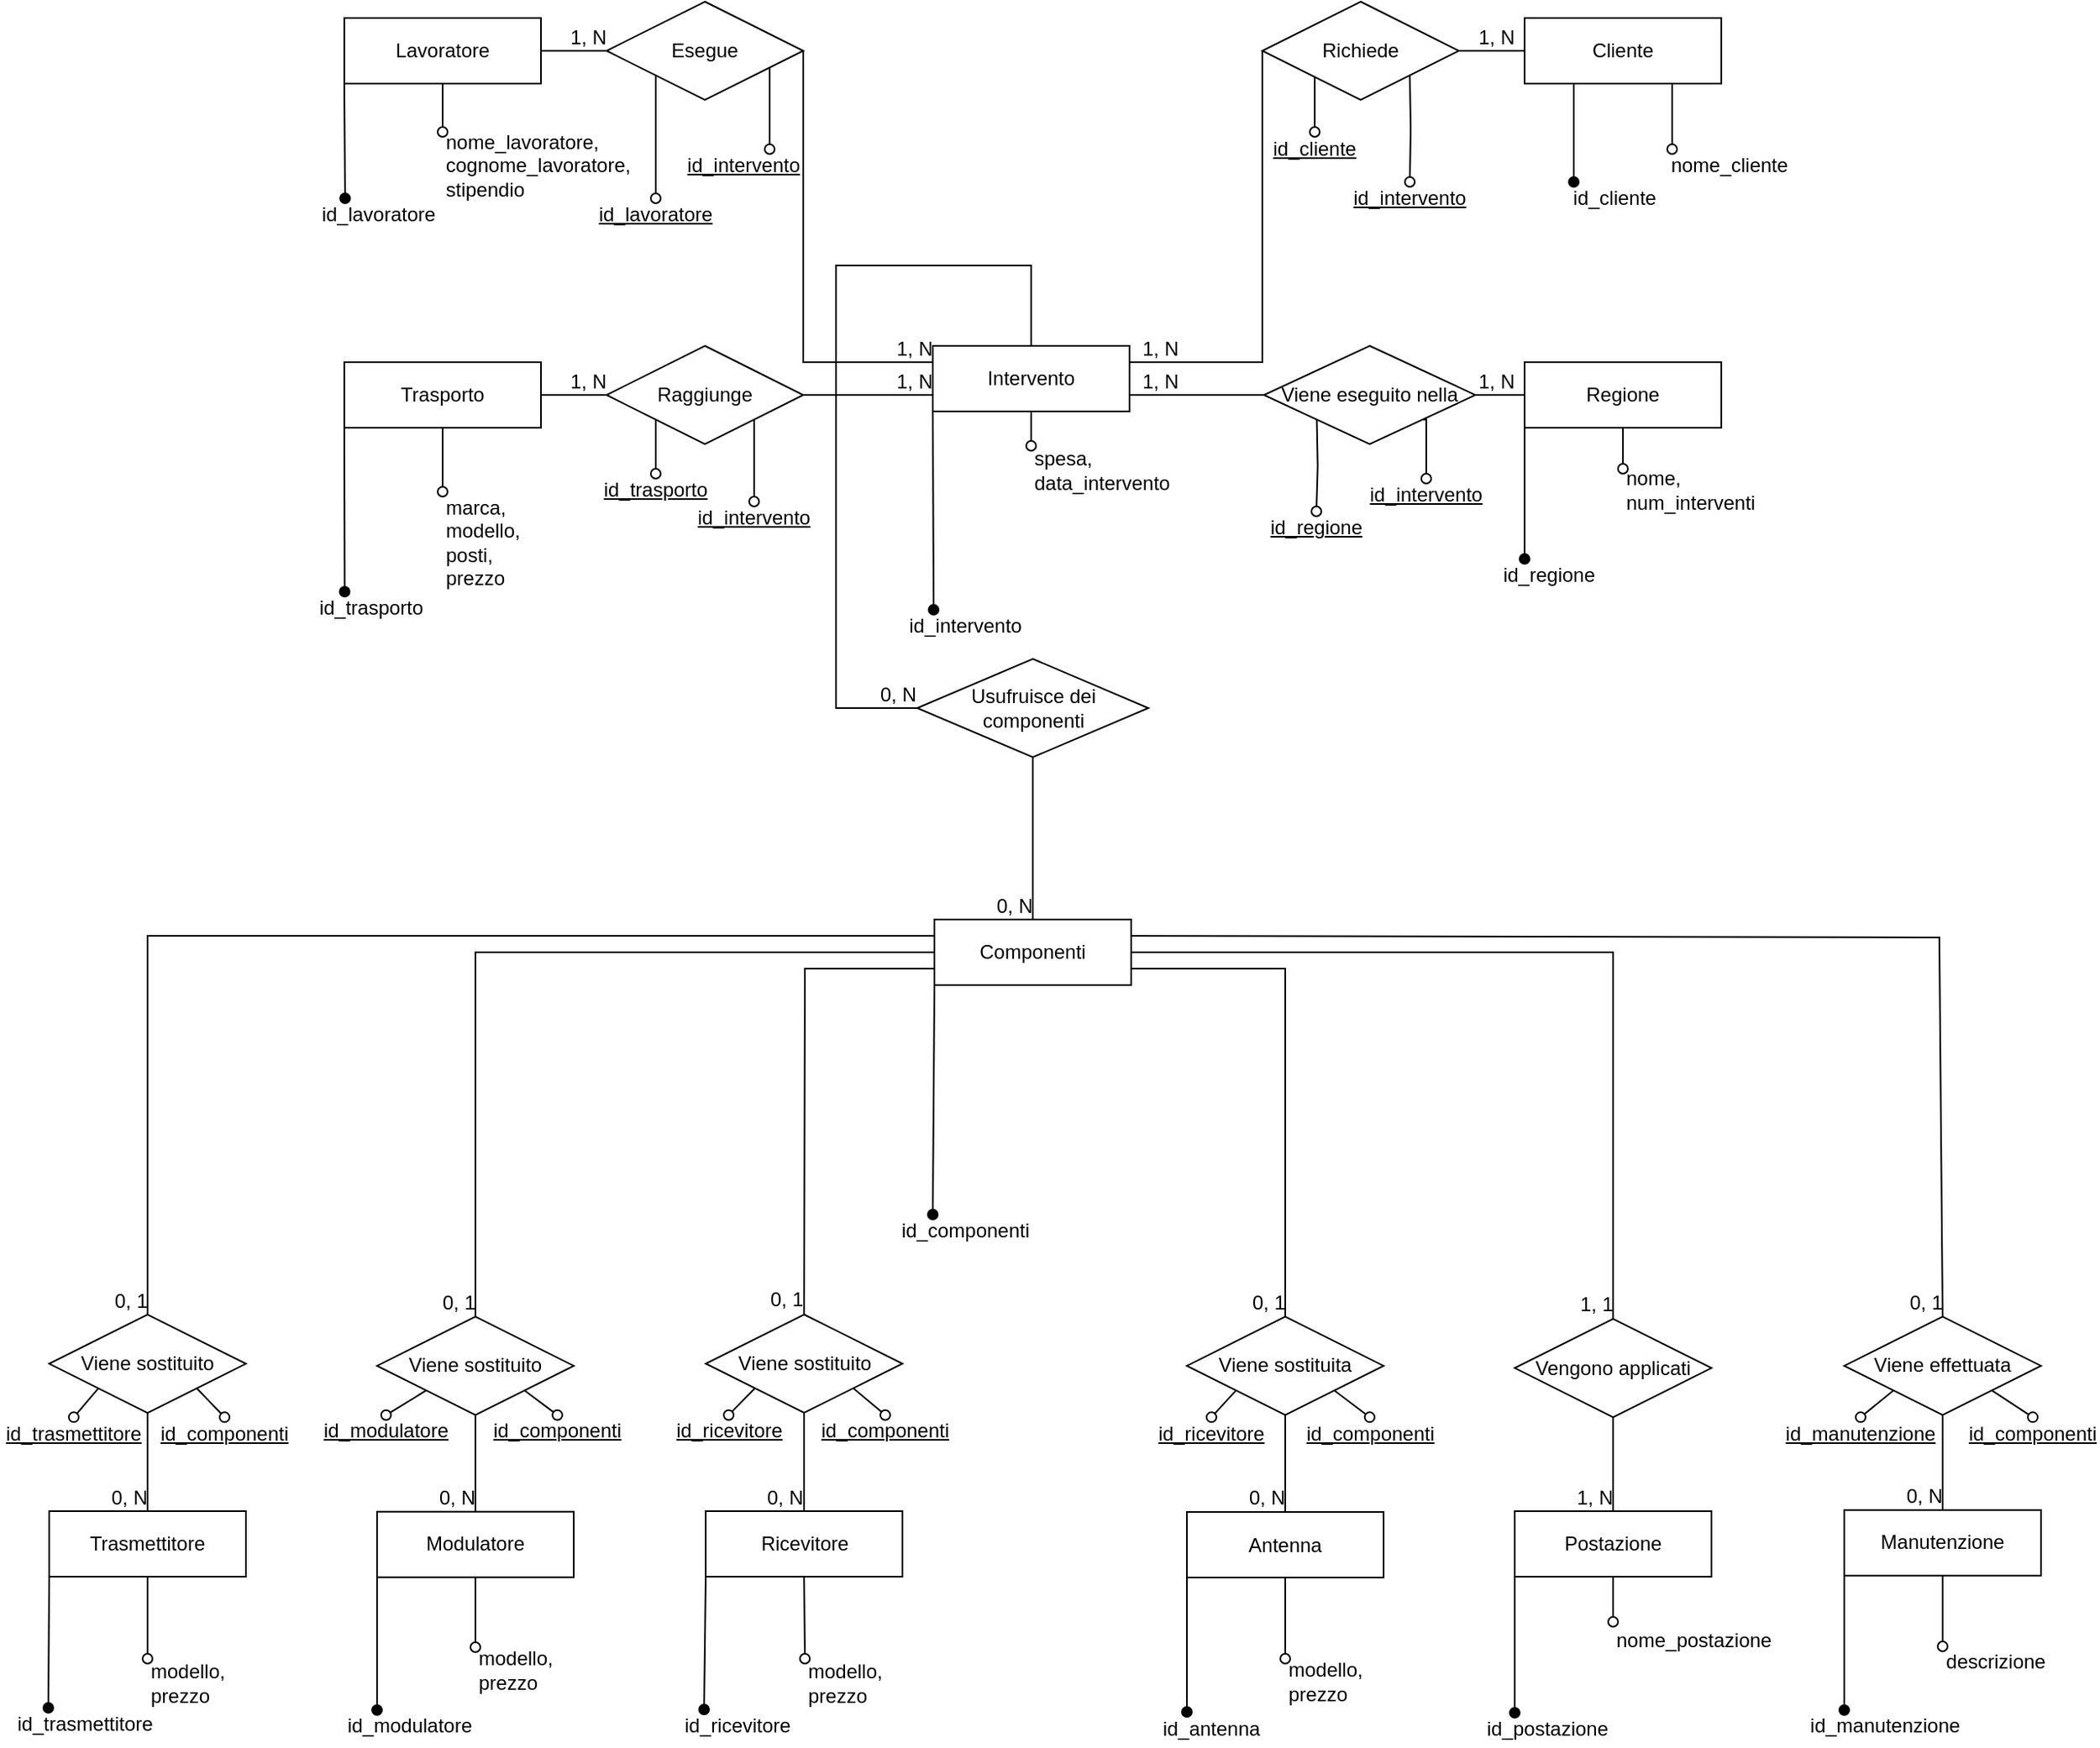 <mxfile version="14.6.13" type="device" pages="2"><diagram id="R2lEEEUBdFMjLlhIrx00" name="Schema Logico"><mxGraphModel dx="1562" dy="713" grid="1" gridSize="10" guides="1" tooltips="1" connect="1" arrows="1" fold="1" page="1" pageScale="1" pageWidth="1600" pageHeight="1200" math="0" shadow="0" extFonts="Permanent Marker^https://fonts.googleapis.com/css?family=Permanent+Marker"><root><mxCell id="0"/><mxCell id="1" parent="0"/><mxCell id="uX_5a3XUtZfx_JusS7pH-1" style="edgeStyle=orthogonalEdgeStyle;rounded=0;orthogonalLoop=1;jettySize=auto;html=1;exitX=0;exitY=1;exitDx=0;exitDy=0;endArrow=oval;endFill=0;entryX=0.5;entryY=0;entryDx=0;entryDy=0;" parent="1" target="uX_5a3XUtZfx_JusS7pH-3" edge="1"><mxGeometry relative="1" as="geometry"><mxPoint x="810.143" y="130" as="targetPoint"/><mxPoint x="810.0" y="84" as="sourcePoint"/></mxGeometry></mxCell><mxCell id="Ormm2en4qbEmZK6-o_MO-2" style="edgeStyle=orthogonalEdgeStyle;rounded=0;orthogonalLoop=1;jettySize=auto;html=1;exitX=1;exitY=1;exitDx=0;exitDy=0;endArrow=oval;endFill=0;entryX=0.5;entryY=0;entryDx=0;entryDy=0;" parent="1" target="Ormm2en4qbEmZK6-o_MO-3" edge="1"><mxGeometry relative="1" as="geometry"><mxPoint x="874.143" y="325.0" as="targetPoint"/><mxPoint x="877.75" y="294" as="sourcePoint"/></mxGeometry></mxCell><mxCell id="siYzPW0pOWoxCXRSZUy0-2" style="edgeStyle=orthogonalEdgeStyle;rounded=0;orthogonalLoop=1;jettySize=auto;html=1;endArrow=oval;endFill=0;entryX=0.75;entryY=0;entryDx=0;entryDy=0;exitX=1;exitY=1;exitDx=0;exitDy=0;" parent="1" source="UC8MjK2vJ9qWmzeWKFr3-96" target="siYzPW0pOWoxCXRSZUy0-4" edge="1"><mxGeometry relative="1" as="geometry"><mxPoint x="470" y="122" as="targetPoint"/><mxPoint x="460" y="120" as="sourcePoint"/><Array as="points"><mxPoint x="470" y="69"/><mxPoint x="479" y="69"/></Array></mxGeometry></mxCell><mxCell id="UC8MjK2vJ9qWmzeWKFr3-1" value="" style="endArrow=none;html=1;startArrow=oval;startFill=1;exitX=0.25;exitY=0;exitDx=0;exitDy=0;entryX=0;entryY=1;entryDx=0;entryDy=0;" parent="1" source="UC8MjK2vJ9qWmzeWKFr3-2" target="UC8MjK2vJ9qWmzeWKFr3-29" edge="1"><mxGeometry width="50" height="50" relative="1" as="geometry"><mxPoint x="240" y="129" as="sourcePoint"/><mxPoint x="240" y="110" as="targetPoint"/></mxGeometry></mxCell><mxCell id="UC8MjK2vJ9qWmzeWKFr3-2" value="id_lavoratore" style="text;html=1;strokeColor=none;fillColor=none;align=center;verticalAlign=middle;whiteSpace=wrap;rounded=0;" parent="1" vertex="1"><mxGeometry x="200.5" y="159" width="80" height="20" as="geometry"/></mxCell><mxCell id="UC8MjK2vJ9qWmzeWKFr3-3" value="" style="endArrow=none;html=1;startArrow=oval;startFill=0;exitX=0;exitY=0;exitDx=0;exitDy=0;entryX=0.5;entryY=1;entryDx=0;entryDy=0;" parent="1" source="UC8MjK2vJ9qWmzeWKFr3-8" target="UC8MjK2vJ9qWmzeWKFr3-29" edge="1"><mxGeometry width="50" height="50" relative="1" as="geometry"><mxPoint x="270" y="144" as="sourcePoint"/><mxPoint x="270" y="100" as="targetPoint"/><Array as="points"/></mxGeometry></mxCell><mxCell id="UC8MjK2vJ9qWmzeWKFr3-8" value="nome_lavoratore, cognome_lavoratore, stipendio" style="text;html=1;strokeColor=none;fillColor=none;align=left;verticalAlign=middle;whiteSpace=wrap;rounded=0;" parent="1" vertex="1"><mxGeometry x="280" y="118.5" width="120" height="41" as="geometry"/></mxCell><mxCell id="UC8MjK2vJ9qWmzeWKFr3-12" value="" style="endArrow=none;html=1;startArrow=oval;startFill=0;exitX=0;exitY=0;exitDx=0;exitDy=0;entryX=0.75;entryY=1;entryDx=0;entryDy=0;" parent="1" source="UC8MjK2vJ9qWmzeWKFr3-15" target="UC8MjK2vJ9qWmzeWKFr3-32" edge="1"><mxGeometry width="50" height="50" relative="1" as="geometry"><mxPoint x="990" y="144" as="sourcePoint"/><mxPoint x="1030" y="100" as="targetPoint"/><Array as="points"/></mxGeometry></mxCell><mxCell id="UC8MjK2vJ9qWmzeWKFr3-15" value="nome_cliente" style="text;html=1;strokeColor=none;fillColor=none;align=center;verticalAlign=middle;whiteSpace=wrap;rounded=0;" parent="1" vertex="1"><mxGeometry x="1030" y="129" width="70" height="20" as="geometry"/></mxCell><mxCell id="UC8MjK2vJ9qWmzeWKFr3-17" value="" style="endArrow=none;html=1;startArrow=oval;startFill=1;exitX=0.25;exitY=0;exitDx=0;exitDy=0;entryX=0;entryY=1;entryDx=0;entryDy=0;" parent="1" source="UC8MjK2vJ9qWmzeWKFr3-18" target="UC8MjK2vJ9qWmzeWKFr3-24" edge="1"><mxGeometry width="50" height="50" relative="1" as="geometry"><mxPoint x="259" y="1041.34" as="sourcePoint"/><mxPoint x="239" y="1001.34" as="targetPoint"/></mxGeometry></mxCell><mxCell id="UC8MjK2vJ9qWmzeWKFr3-18" value="id_modulatore" style="text;html=1;strokeColor=none;fillColor=none;align=center;verticalAlign=middle;whiteSpace=wrap;rounded=0;" parent="1" vertex="1"><mxGeometry x="220" y="1081.34" width="80" height="20" as="geometry"/></mxCell><mxCell id="UC8MjK2vJ9qWmzeWKFr3-19" value="" style="endArrow=none;html=1;startArrow=oval;startFill=0;exitX=0;exitY=0;exitDx=0;exitDy=0;entryX=0.5;entryY=1;entryDx=0;entryDy=0;" parent="1" source="UC8MjK2vJ9qWmzeWKFr3-22" target="UC8MjK2vJ9qWmzeWKFr3-24" edge="1"><mxGeometry width="50" height="50" relative="1" as="geometry"><mxPoint x="289" y="1056.34" as="sourcePoint"/><mxPoint x="269" y="1011.34" as="targetPoint"/><Array as="points"/></mxGeometry></mxCell><mxCell id="UC8MjK2vJ9qWmzeWKFr3-22" value="modello, prezzo" style="text;html=1;strokeColor=none;fillColor=none;align=left;verticalAlign=middle;whiteSpace=wrap;rounded=0;" parent="1" vertex="1"><mxGeometry x="300" y="1043.02" width="50" height="28.66" as="geometry"/></mxCell><mxCell id="UC8MjK2vJ9qWmzeWKFr3-24" value="Modulatore" style="rounded=0;whiteSpace=wrap;html=1;" parent="1" vertex="1"><mxGeometry x="240" y="960.34" width="120" height="40" as="geometry"/></mxCell><mxCell id="UC8MjK2vJ9qWmzeWKFr3-27" value="" style="endArrow=none;html=1;startArrow=oval;startFill=1;exitX=0;exitY=0;exitDx=0;exitDy=0;entryX=0.25;entryY=1;entryDx=0;entryDy=0;" parent="1" source="UC8MjK2vJ9qWmzeWKFr3-28" target="UC8MjK2vJ9qWmzeWKFr3-32" edge="1"><mxGeometry width="50" height="50" relative="1" as="geometry"><mxPoint x="960" y="144" as="sourcePoint"/><mxPoint x="970" y="99" as="targetPoint"/></mxGeometry></mxCell><mxCell id="UC8MjK2vJ9qWmzeWKFr3-28" value="id_cliente" style="text;html=1;strokeColor=none;fillColor=none;align=center;verticalAlign=middle;whiteSpace=wrap;rounded=0;" parent="1" vertex="1"><mxGeometry x="970" y="149" width="50" height="20" as="geometry"/></mxCell><mxCell id="UC8MjK2vJ9qWmzeWKFr3-29" value="Lavoratore" style="rounded=0;whiteSpace=wrap;html=1;" parent="1" vertex="1"><mxGeometry x="220" y="49" width="120" height="40" as="geometry"/></mxCell><mxCell id="UC8MjK2vJ9qWmzeWKFr3-31" style="edgeStyle=none;rounded=0;orthogonalLoop=1;jettySize=auto;html=1;exitX=1;exitY=0;exitDx=0;exitDy=0;startArrow=oval;startFill=1;" parent="1" source="UC8MjK2vJ9qWmzeWKFr3-29" target="UC8MjK2vJ9qWmzeWKFr3-29" edge="1"><mxGeometry relative="1" as="geometry"/></mxCell><mxCell id="UC8MjK2vJ9qWmzeWKFr3-32" value="Cliente" style="rounded=0;whiteSpace=wrap;html=1;" parent="1" vertex="1"><mxGeometry x="940" y="49" width="120" height="40" as="geometry"/></mxCell><mxCell id="UC8MjK2vJ9qWmzeWKFr3-34" value="" style="endArrow=none;html=1;startArrow=oval;startFill=1;exitX=0.25;exitY=0;exitDx=0;exitDy=0;entryX=0;entryY=1;entryDx=0;entryDy=0;" parent="1" source="UC8MjK2vJ9qWmzeWKFr3-35" target="UC8MjK2vJ9qWmzeWKFr3-40" edge="1"><mxGeometry width="50" height="50" relative="1" as="geometry"><mxPoint x="754" y="1042.51" as="sourcePoint"/><mxPoint x="734" y="1002.51" as="targetPoint"/></mxGeometry></mxCell><mxCell id="UC8MjK2vJ9qWmzeWKFr3-35" value="id_antenna" style="text;html=1;strokeColor=none;fillColor=none;align=center;verticalAlign=middle;whiteSpace=wrap;rounded=0;" parent="1" vertex="1"><mxGeometry x="719" y="1082.51" width="60" height="20" as="geometry"/></mxCell><mxCell id="UC8MjK2vJ9qWmzeWKFr3-36" value="" style="endArrow=none;html=1;startArrow=oval;startFill=0;exitX=0;exitY=0;exitDx=0;exitDy=0;entryX=0.5;entryY=1;entryDx=0;entryDy=0;" parent="1" source="UC8MjK2vJ9qWmzeWKFr3-39" target="UC8MjK2vJ9qWmzeWKFr3-40" edge="1"><mxGeometry width="50" height="50" relative="1" as="geometry"><mxPoint x="784" y="1057.51" as="sourcePoint"/><mxPoint x="764" y="1012.51" as="targetPoint"/><Array as="points"/></mxGeometry></mxCell><mxCell id="UC8MjK2vJ9qWmzeWKFr3-39" value="modello, prezzo" style="text;html=1;strokeColor=none;fillColor=none;align=left;verticalAlign=middle;whiteSpace=wrap;rounded=0;" parent="1" vertex="1"><mxGeometry x="794" y="1050" width="46" height="27.49" as="geometry"/></mxCell><mxCell id="UC8MjK2vJ9qWmzeWKFr3-40" value="Antenna" style="rounded=0;whiteSpace=wrap;html=1;" parent="1" vertex="1"><mxGeometry x="734" y="960.51" width="120" height="40" as="geometry"/></mxCell><mxCell id="UC8MjK2vJ9qWmzeWKFr3-43" value="" style="endArrow=none;html=1;startArrow=oval;startFill=1;exitX=0.25;exitY=0;exitDx=0;exitDy=0;entryX=0;entryY=1;entryDx=0;entryDy=0;" parent="1" source="UC8MjK2vJ9qWmzeWKFr3-44" target="UC8MjK2vJ9qWmzeWKFr3-49" edge="1"><mxGeometry width="50" height="50" relative="1" as="geometry"><mxPoint x="240" y="339" as="sourcePoint"/><mxPoint x="220" y="299" as="targetPoint"/></mxGeometry></mxCell><mxCell id="UC8MjK2vJ9qWmzeWKFr3-44" value="id_trasporto" style="text;html=1;strokeColor=none;fillColor=none;align=center;verticalAlign=middle;whiteSpace=wrap;rounded=0;" parent="1" vertex="1"><mxGeometry x="204" y="399" width="65" height="20" as="geometry"/></mxCell><mxCell id="UC8MjK2vJ9qWmzeWKFr3-48" value="marca, modello, posti, prezzo" style="text;html=1;strokeColor=none;fillColor=none;align=left;verticalAlign=middle;whiteSpace=wrap;rounded=0;" parent="1" vertex="1"><mxGeometry x="280" y="338" width="60" height="61" as="geometry"/></mxCell><mxCell id="UC8MjK2vJ9qWmzeWKFr3-49" value="Trasporto" style="rounded=0;whiteSpace=wrap;html=1;" parent="1" vertex="1"><mxGeometry x="220" y="259" width="120" height="40" as="geometry"/></mxCell><mxCell id="UC8MjK2vJ9qWmzeWKFr3-52" style="edgeStyle=none;rounded=0;orthogonalLoop=1;jettySize=auto;html=1;exitX=1;exitY=0.75;exitDx=0;exitDy=0;startArrow=oval;startFill=1;" parent="1" source="UC8MjK2vJ9qWmzeWKFr3-48" target="UC8MjK2vJ9qWmzeWKFr3-48" edge="1"><mxGeometry relative="1" as="geometry"/></mxCell><mxCell id="UC8MjK2vJ9qWmzeWKFr3-53" value="" style="endArrow=none;html=1;startArrow=oval;startFill=0;entryX=0.25;entryY=1;entryDx=0;entryDy=0;exitX=0;exitY=0;exitDx=0;exitDy=0;" parent="1" source="UC8MjK2vJ9qWmzeWKFr3-48" edge="1"><mxGeometry width="50" height="50" relative="1" as="geometry"><mxPoint x="280" y="340" as="sourcePoint"/><mxPoint x="280" y="299" as="targetPoint"/><Array as="points"/></mxGeometry></mxCell><mxCell id="UC8MjK2vJ9qWmzeWKFr3-55" value="" style="endArrow=none;html=1;startArrow=oval;startFill=1;exitX=0.25;exitY=0;exitDx=0;exitDy=0;entryX=0;entryY=1;entryDx=0;entryDy=0;" parent="1" source="UC8MjK2vJ9qWmzeWKFr3-56" target="UC8MjK2vJ9qWmzeWKFr3-61" edge="1"><mxGeometry width="50" height="50" relative="1" as="geometry"><mxPoint x="960" y="339" as="sourcePoint"/><mxPoint x="940" y="299" as="targetPoint"/></mxGeometry></mxCell><mxCell id="UC8MjK2vJ9qWmzeWKFr3-56" value="id_regione" style="text;html=1;strokeColor=none;fillColor=none;align=center;verticalAlign=middle;whiteSpace=wrap;rounded=0;" parent="1" vertex="1"><mxGeometry x="925" y="379" width="60" height="20" as="geometry"/></mxCell><mxCell id="UC8MjK2vJ9qWmzeWKFr3-58" value="" style="endArrow=none;html=1;startArrow=oval;startFill=0;exitX=0;exitY=0;exitDx=0;exitDy=0;entryX=0.5;entryY=1;entryDx=0;entryDy=0;" parent="1" source="UC8MjK2vJ9qWmzeWKFr3-60" target="UC8MjK2vJ9qWmzeWKFr3-61" edge="1"><mxGeometry width="50" height="50" relative="1" as="geometry"><mxPoint x="1060" y="319" as="sourcePoint"/><mxPoint x="1040" y="309" as="targetPoint"/></mxGeometry></mxCell><mxCell id="UC8MjK2vJ9qWmzeWKFr3-60" value="nome,&lt;br&gt;num_interventi" style="text;html=1;strokeColor=none;fillColor=none;align=left;verticalAlign=middle;whiteSpace=wrap;rounded=0;" parent="1" vertex="1"><mxGeometry x="1000" y="324" width="93" height="26" as="geometry"/></mxCell><mxCell id="UC8MjK2vJ9qWmzeWKFr3-61" value="Regione" style="rounded=0;whiteSpace=wrap;html=1;" parent="1" vertex="1"><mxGeometry x="940" y="259" width="120" height="40" as="geometry"/></mxCell><mxCell id="UC8MjK2vJ9qWmzeWKFr3-64" value="" style="endArrow=none;html=1;startArrow=oval;startFill=1;exitX=0.25;exitY=0;exitDx=0;exitDy=0;entryX=0;entryY=1;entryDx=0;entryDy=0;" parent="1" source="UC8MjK2vJ9qWmzeWKFr3-65" target="UC8MjK2vJ9qWmzeWKFr3-70" edge="1"><mxGeometry width="50" height="50" relative="1" as="geometry"><mxPoint x="954" y="1043.02" as="sourcePoint"/><mxPoint x="934" y="1003.02" as="targetPoint"/></mxGeometry></mxCell><mxCell id="UC8MjK2vJ9qWmzeWKFr3-65" value="id_postazione" style="text;html=1;strokeColor=none;fillColor=none;align=center;verticalAlign=middle;whiteSpace=wrap;rounded=0;" parent="1" vertex="1"><mxGeometry x="914" y="1083.02" width="80" height="20" as="geometry"/></mxCell><mxCell id="UC8MjK2vJ9qWmzeWKFr3-66" value="" style="endArrow=none;html=1;startArrow=oval;startFill=0;exitX=0;exitY=0;exitDx=0;exitDy=0;entryX=0.5;entryY=1;entryDx=0;entryDy=0;" parent="1" source="UC8MjK2vJ9qWmzeWKFr3-69" target="UC8MjK2vJ9qWmzeWKFr3-70" edge="1"><mxGeometry width="50" height="50" relative="1" as="geometry"><mxPoint x="984" y="1058.02" as="sourcePoint"/><mxPoint x="964" y="1013.02" as="targetPoint"/><Array as="points"/></mxGeometry></mxCell><mxCell id="UC8MjK2vJ9qWmzeWKFr3-69" value="nome_postazione" style="text;html=1;strokeColor=none;fillColor=none;align=left;verticalAlign=middle;whiteSpace=wrap;rounded=0;" parent="1" vertex="1"><mxGeometry x="994" y="1027.49" width="96" height="22.51" as="geometry"/></mxCell><mxCell id="UC8MjK2vJ9qWmzeWKFr3-70" value="Postazione" style="rounded=0;whiteSpace=wrap;html=1;" parent="1" vertex="1"><mxGeometry x="934" y="960.02" width="120" height="40" as="geometry"/></mxCell><mxCell id="UC8MjK2vJ9qWmzeWKFr3-73" value="" style="endArrow=none;html=1;startArrow=oval;startFill=1;exitX=0.25;exitY=0;exitDx=0;exitDy=0;entryX=0;entryY=1;entryDx=0;entryDy=0;" parent="1" source="UC8MjK2vJ9qWmzeWKFr3-74" target="UC8MjK2vJ9qWmzeWKFr3-79" edge="1"><mxGeometry width="50" height="50" relative="1" as="geometry"><mxPoint x="600" y="679" as="sourcePoint"/><mxPoint x="580" y="639" as="targetPoint"/></mxGeometry></mxCell><mxCell id="UC8MjK2vJ9qWmzeWKFr3-74" value="id_componenti" style="text;html=1;strokeColor=none;fillColor=none;align=center;verticalAlign=middle;whiteSpace=wrap;rounded=0;" parent="1" vertex="1"><mxGeometry x="559" y="779" width="80" height="20" as="geometry"/></mxCell><mxCell id="UC8MjK2vJ9qWmzeWKFr3-79" value="Componenti" style="rounded=0;whiteSpace=wrap;html=1;" parent="1" vertex="1"><mxGeometry x="580" y="599" width="120" height="40" as="geometry"/></mxCell><mxCell id="UC8MjK2vJ9qWmzeWKFr3-82" value="" style="endArrow=none;html=1;startArrow=oval;startFill=1;exitX=0.25;exitY=0;exitDx=0;exitDy=0;entryX=0;entryY=1;entryDx=0;entryDy=0;" parent="1" source="UC8MjK2vJ9qWmzeWKFr3-83" target="UC8MjK2vJ9qWmzeWKFr3-88" edge="1"><mxGeometry width="50" height="50" relative="1" as="geometry"><mxPoint x="599" y="339" as="sourcePoint"/><mxPoint x="579" y="299" as="targetPoint"/></mxGeometry></mxCell><mxCell id="UC8MjK2vJ9qWmzeWKFr3-83" value="id_intervento" style="text;html=1;strokeColor=none;fillColor=none;align=center;verticalAlign=middle;whiteSpace=wrap;rounded=0;" parent="1" vertex="1"><mxGeometry x="560.5" y="410" width="76" height="20" as="geometry"/></mxCell><mxCell id="UC8MjK2vJ9qWmzeWKFr3-84" value="" style="endArrow=none;html=1;startArrow=oval;startFill=0;exitX=0;exitY=0;exitDx=0;exitDy=0;entryX=0.5;entryY=1;entryDx=0;entryDy=0;" parent="1" source="UC8MjK2vJ9qWmzeWKFr3-87" target="UC8MjK2vJ9qWmzeWKFr3-88" edge="1"><mxGeometry width="50" height="50" relative="1" as="geometry"><mxPoint x="629" y="354" as="sourcePoint"/><mxPoint x="681" y="330" as="targetPoint"/><Array as="points"/></mxGeometry></mxCell><mxCell id="UC8MjK2vJ9qWmzeWKFr3-87" value="spesa, data_intervento" style="text;html=1;strokeColor=none;fillColor=none;align=left;verticalAlign=middle;whiteSpace=wrap;rounded=0;" parent="1" vertex="1"><mxGeometry x="639" y="310" width="91" height="30" as="geometry"/></mxCell><mxCell id="UC8MjK2vJ9qWmzeWKFr3-91" style="edgeStyle=none;rounded=0;orthogonalLoop=1;jettySize=auto;html=1;exitX=1;exitY=0.75;exitDx=0;exitDy=0;startArrow=oval;startFill=1;" parent="1" source="UC8MjK2vJ9qWmzeWKFr3-87" target="UC8MjK2vJ9qWmzeWKFr3-87" edge="1"><mxGeometry relative="1" as="geometry"/></mxCell><mxCell id="UC8MjK2vJ9qWmzeWKFr3-96" value="Esegue" style="shape=rhombus;perimeter=rhombusPerimeter;whiteSpace=wrap;html=1;align=center;" parent="1" vertex="1"><mxGeometry x="380" y="39" width="120" height="60" as="geometry"/></mxCell><mxCell id="UC8MjK2vJ9qWmzeWKFr3-108" value="Richiede" style="shape=rhombus;perimeter=rhombusPerimeter;whiteSpace=wrap;html=1;align=center;" parent="1" vertex="1"><mxGeometry x="780" y="39" width="120" height="60" as="geometry"/></mxCell><mxCell id="UC8MjK2vJ9qWmzeWKFr3-110" value="" style="endArrow=none;html=1;rounded=0;exitX=1;exitY=0.5;exitDx=0;exitDy=0;entryX=0;entryY=0.5;entryDx=0;entryDy=0;" parent="1" source="UC8MjK2vJ9qWmzeWKFr3-29" target="UC8MjK2vJ9qWmzeWKFr3-96" edge="1"><mxGeometry relative="1" as="geometry"><mxPoint x="330" y="259" as="sourcePoint"/><mxPoint x="490" y="259" as="targetPoint"/></mxGeometry></mxCell><mxCell id="UC8MjK2vJ9qWmzeWKFr3-111" value="1, N" style="resizable=0;html=1;align=right;verticalAlign=bottom;" parent="UC8MjK2vJ9qWmzeWKFr3-110" connectable="0" vertex="1"><mxGeometry x="1" relative="1" as="geometry"/></mxCell><mxCell id="UC8MjK2vJ9qWmzeWKFr3-116" value="" style="endArrow=none;html=1;rounded=0;labelBackgroundColor=#ffffff;fontColor=#000000;align=center;exitX=1;exitY=0.5;exitDx=0;exitDy=0;entryX=0;entryY=0.25;entryDx=0;entryDy=0;" parent="1" source="UC8MjK2vJ9qWmzeWKFr3-96" target="UC8MjK2vJ9qWmzeWKFr3-88" edge="1"><mxGeometry relative="1" as="geometry"><mxPoint x="350" y="149" as="sourcePoint"/><mxPoint x="630" y="199" as="targetPoint"/><Array as="points"><mxPoint x="500" y="69"/><mxPoint x="500" y="259"/></Array></mxGeometry></mxCell><mxCell id="UC8MjK2vJ9qWmzeWKFr3-117" value="1, N" style="resizable=0;html=1;align=right;verticalAlign=bottom;" parent="UC8MjK2vJ9qWmzeWKFr3-116" connectable="0" vertex="1"><mxGeometry x="1" relative="1" as="geometry"/></mxCell><mxCell id="UC8MjK2vJ9qWmzeWKFr3-118" value="" style="endArrow=none;html=1;rounded=0;labelBackgroundColor=#ffffff;fontColor=#000000;align=center;exitX=0;exitY=0.5;exitDx=0;exitDy=0;entryX=1;entryY=0.25;entryDx=0;entryDy=0;" parent="1" source="UC8MjK2vJ9qWmzeWKFr3-108" target="UC8MjK2vJ9qWmzeWKFr3-88" edge="1"><mxGeometry relative="1" as="geometry"><mxPoint x="740" y="169" as="sourcePoint"/><mxPoint x="650" y="199" as="targetPoint"/><Array as="points"><mxPoint x="780" y="259"/></Array></mxGeometry></mxCell><mxCell id="UC8MjK2vJ9qWmzeWKFr3-119" value="1, N" style="resizable=0;html=1;align=right;verticalAlign=bottom;" parent="UC8MjK2vJ9qWmzeWKFr3-118" connectable="0" vertex="1"><mxGeometry x="1" relative="1" as="geometry"><mxPoint x="30" as="offset"/></mxGeometry></mxCell><mxCell id="UC8MjK2vJ9qWmzeWKFr3-120" value="" style="endArrow=none;html=1;rounded=0;labelBackgroundColor=#ffffff;fontColor=#000000;align=center;exitX=0;exitY=0.5;exitDx=0;exitDy=0;entryX=1;entryY=0.5;entryDx=0;entryDy=0;" parent="1" source="UC8MjK2vJ9qWmzeWKFr3-32" target="UC8MjK2vJ9qWmzeWKFr3-108" edge="1"><mxGeometry relative="1" as="geometry"><mxPoint x="920" y="289" as="sourcePoint"/><mxPoint x="1080" y="289" as="targetPoint"/></mxGeometry></mxCell><mxCell id="UC8MjK2vJ9qWmzeWKFr3-121" value="1, N" style="resizable=0;html=1;align=right;verticalAlign=bottom;" parent="UC8MjK2vJ9qWmzeWKFr3-120" connectable="0" vertex="1"><mxGeometry x="1" relative="1" as="geometry"><mxPoint x="34" as="offset"/></mxGeometry></mxCell><mxCell id="UC8MjK2vJ9qWmzeWKFr3-122" value="Viene eseguito nella" style="shape=rhombus;perimeter=rhombusPerimeter;whiteSpace=wrap;html=1;align=center;" parent="1" vertex="1"><mxGeometry x="781" y="249" width="129" height="60" as="geometry"/></mxCell><mxCell id="UC8MjK2vJ9qWmzeWKFr3-123" value="" style="resizable=0;html=1;align=right;verticalAlign=bottom;" parent="1" connectable="0" vertex="1"><mxGeometry x="900" y="279" as="geometry"/></mxCell><mxCell id="UC8MjK2vJ9qWmzeWKFr3-130" value="" style="endArrow=none;html=1;rounded=0;labelBackgroundColor=#ffffff;fontColor=#000000;align=center;entryX=0;entryY=0.5;entryDx=0;entryDy=0;exitX=1;exitY=0.5;exitDx=0;exitDy=0;" parent="1" source="UC8MjK2vJ9qWmzeWKFr3-122" target="UC8MjK2vJ9qWmzeWKFr3-61" edge="1"><mxGeometry relative="1" as="geometry"><mxPoint x="920" y="290" as="sourcePoint"/><mxPoint x="990" y="219" as="targetPoint"/></mxGeometry></mxCell><mxCell id="UC8MjK2vJ9qWmzeWKFr3-131" value="1, N" style="resizable=0;html=1;align=right;verticalAlign=bottom;" parent="UC8MjK2vJ9qWmzeWKFr3-130" connectable="0" vertex="1"><mxGeometry x="1" relative="1" as="geometry"><mxPoint x="-6" as="offset"/></mxGeometry></mxCell><mxCell id="UC8MjK2vJ9qWmzeWKFr3-132" value="Raggiunge" style="shape=rhombus;perimeter=rhombusPerimeter;whiteSpace=wrap;html=1;align=center;fontColor=#000000;strokeColor=#000000;" parent="1" vertex="1"><mxGeometry x="380" y="249" width="120" height="60" as="geometry"/></mxCell><mxCell id="IihBBvJSdssZcYdjhrXF-1" value="" style="endArrow=none;html=1;rounded=0;exitX=1;exitY=0.5;exitDx=0;exitDy=0;entryX=0;entryY=0.5;entryDx=0;entryDy=0;" parent="1" source="UC8MjK2vJ9qWmzeWKFr3-49" target="UC8MjK2vJ9qWmzeWKFr3-132" edge="1"><mxGeometry relative="1" as="geometry"><mxPoint x="470" y="349" as="sourcePoint"/><mxPoint x="630" y="349" as="targetPoint"/></mxGeometry></mxCell><mxCell id="IihBBvJSdssZcYdjhrXF-2" value="1, N" style="resizable=0;html=1;align=right;verticalAlign=bottom;" parent="IihBBvJSdssZcYdjhrXF-1" connectable="0" vertex="1"><mxGeometry x="1" relative="1" as="geometry"/></mxCell><mxCell id="IihBBvJSdssZcYdjhrXF-5" value="" style="endArrow=none;html=1;rounded=0;exitX=1;exitY=0.5;exitDx=0;exitDy=0;entryX=0;entryY=0.75;entryDx=0;entryDy=0;" parent="1" source="UC8MjK2vJ9qWmzeWKFr3-132" target="UC8MjK2vJ9qWmzeWKFr3-88" edge="1"><mxGeometry relative="1" as="geometry"><mxPoint x="280" y="469" as="sourcePoint"/><mxPoint x="560" y="249" as="targetPoint"/></mxGeometry></mxCell><mxCell id="IihBBvJSdssZcYdjhrXF-6" value="1, N" style="resizable=0;html=1;align=right;verticalAlign=bottom;" parent="IihBBvJSdssZcYdjhrXF-5" connectable="0" vertex="1"><mxGeometry x="1" relative="1" as="geometry"/></mxCell><mxCell id="IihBBvJSdssZcYdjhrXF-7" value="Vengono applicati" style="shape=rhombus;perimeter=rhombusPerimeter;whiteSpace=wrap;html=1;align=center;" parent="1" vertex="1"><mxGeometry x="934" y="842.68" width="120" height="60" as="geometry"/></mxCell><mxCell id="IihBBvJSdssZcYdjhrXF-8" value="Viene sostituita" style="shape=rhombus;perimeter=rhombusPerimeter;whiteSpace=wrap;html=1;align=center;" parent="1" vertex="1"><mxGeometry x="734" y="841.34" width="120" height="60" as="geometry"/></mxCell><mxCell id="IihBBvJSdssZcYdjhrXF-9" value="Viene sostituito" style="shape=rhombus;perimeter=rhombusPerimeter;whiteSpace=wrap;html=1;align=center;" parent="1" vertex="1"><mxGeometry x="240" y="841.34" width="120" height="60" as="geometry"/></mxCell><mxCell id="IihBBvJSdssZcYdjhrXF-18" value="" style="endArrow=none;html=1;rounded=0;exitX=0.5;exitY=1;exitDx=0;exitDy=0;entryX=0.5;entryY=0;entryDx=0;entryDy=0;" parent="1" source="IihBBvJSdssZcYdjhrXF-9" target="UC8MjK2vJ9qWmzeWKFr3-24" edge="1"><mxGeometry relative="1" as="geometry"><mxPoint x="590" y="1050.51" as="sourcePoint"/><mxPoint x="750" y="1050.51" as="targetPoint"/></mxGeometry></mxCell><mxCell id="IihBBvJSdssZcYdjhrXF-19" value="0, N" style="resizable=0;html=1;align=right;verticalAlign=bottom;" parent="IihBBvJSdssZcYdjhrXF-18" connectable="0" vertex="1"><mxGeometry x="1" relative="1" as="geometry"/></mxCell><mxCell id="IihBBvJSdssZcYdjhrXF-22" value="" style="endArrow=none;html=1;rounded=0;entryX=0.5;entryY=0;entryDx=0;entryDy=0;exitX=0.5;exitY=1;exitDx=0;exitDy=0;" parent="1" source="IihBBvJSdssZcYdjhrXF-8" target="UC8MjK2vJ9qWmzeWKFr3-40" edge="1"><mxGeometry relative="1" as="geometry"><mxPoint x="813" y="932.34" as="sourcePoint"/><mxPoint x="903" y="992.34" as="targetPoint"/></mxGeometry></mxCell><mxCell id="IihBBvJSdssZcYdjhrXF-23" value="0, N" style="resizable=0;html=1;align=right;verticalAlign=bottom;" parent="IihBBvJSdssZcYdjhrXF-22" connectable="0" vertex="1"><mxGeometry x="1" relative="1" as="geometry"/></mxCell><mxCell id="IihBBvJSdssZcYdjhrXF-26" value="" style="endArrow=none;html=1;rounded=0;exitX=0.5;exitY=1;exitDx=0;exitDy=0;entryX=0.5;entryY=0;entryDx=0;entryDy=0;" parent="1" source="IihBBvJSdssZcYdjhrXF-7" target="UC8MjK2vJ9qWmzeWKFr3-70" edge="1"><mxGeometry relative="1" as="geometry"><mxPoint x="924" y="992.68" as="sourcePoint"/><mxPoint x="1084" y="992.68" as="targetPoint"/></mxGeometry></mxCell><mxCell id="IihBBvJSdssZcYdjhrXF-27" value="1, N" style="resizable=0;html=1;align=right;verticalAlign=bottom;" parent="IihBBvJSdssZcYdjhrXF-26" connectable="0" vertex="1"><mxGeometry x="1" relative="1" as="geometry"/></mxCell><mxCell id="IihBBvJSdssZcYdjhrXF-30" value="Usufruisce dei componenti" style="shape=rhombus;perimeter=rhombusPerimeter;whiteSpace=wrap;html=1;align=center;" parent="1" vertex="1"><mxGeometry x="569.5" y="440" width="141" height="60" as="geometry"/></mxCell><mxCell id="IihBBvJSdssZcYdjhrXF-33" value="" style="endArrow=none;html=1;rounded=0;exitX=0.5;exitY=1;exitDx=0;exitDy=0;entryX=0.5;entryY=0;entryDx=0;entryDy=0;" parent="1" source="IihBBvJSdssZcYdjhrXF-30" target="UC8MjK2vJ9qWmzeWKFr3-79" edge="1"><mxGeometry relative="1" as="geometry"><mxPoint x="770" y="490" as="sourcePoint"/><mxPoint x="930" y="490" as="targetPoint"/><Array as="points"><mxPoint x="640" y="530"/><mxPoint x="640" y="560"/></Array></mxGeometry></mxCell><mxCell id="IihBBvJSdssZcYdjhrXF-34" value="0, N" style="resizable=0;html=1;align=right;verticalAlign=bottom;" parent="IihBBvJSdssZcYdjhrXF-33" connectable="0" vertex="1"><mxGeometry x="1" relative="1" as="geometry"/></mxCell><mxCell id="h92UFzQLwSmPhjGPGtI4-6" value="" style="endArrow=none;html=1;startArrow=oval;startFill=1;exitX=0.25;exitY=0;exitDx=0;exitDy=0;entryX=0;entryY=1;entryDx=0;entryDy=0;" parent="1" source="h92UFzQLwSmPhjGPGtI4-7" target="h92UFzQLwSmPhjGPGtI4-12" edge="1"><mxGeometry width="50" height="50" relative="1" as="geometry"><mxPoint x="59" y="1040" as="sourcePoint"/><mxPoint x="39" y="1000" as="targetPoint"/></mxGeometry></mxCell><mxCell id="h92UFzQLwSmPhjGPGtI4-7" value="id_trasmettitore" style="text;html=1;strokeColor=none;fillColor=none;align=center;verticalAlign=middle;whiteSpace=wrap;rounded=0;" parent="1" vertex="1"><mxGeometry x="17" y="1080" width="90" height="20" as="geometry"/></mxCell><mxCell id="h92UFzQLwSmPhjGPGtI4-8" value="" style="endArrow=none;html=1;startArrow=oval;startFill=0;exitX=0;exitY=0;exitDx=0;exitDy=0;entryX=0.5;entryY=1;entryDx=0;entryDy=0;" parent="1" source="h92UFzQLwSmPhjGPGtI4-11" target="h92UFzQLwSmPhjGPGtI4-12" edge="1"><mxGeometry width="50" height="50" relative="1" as="geometry"><mxPoint x="89" y="1055" as="sourcePoint"/><mxPoint x="69" y="1010" as="targetPoint"/><Array as="points"/></mxGeometry></mxCell><mxCell id="h92UFzQLwSmPhjGPGtI4-11" value="modello, prezzo" style="text;html=1;strokeColor=none;fillColor=none;align=left;verticalAlign=middle;whiteSpace=wrap;rounded=0;" parent="1" vertex="1"><mxGeometry x="100" y="1050" width="50" height="30" as="geometry"/></mxCell><mxCell id="h92UFzQLwSmPhjGPGtI4-12" value="Trasmettitore" style="rounded=0;whiteSpace=wrap;html=1;" parent="1" vertex="1"><mxGeometry x="40" y="960" width="120" height="40" as="geometry"/></mxCell><mxCell id="h92UFzQLwSmPhjGPGtI4-16" value="" style="endArrow=none;html=1;startArrow=oval;startFill=1;exitX=0.25;exitY=0;exitDx=0;exitDy=0;entryX=0;entryY=1;entryDx=0;entryDy=0;" parent="1" source="h92UFzQLwSmPhjGPGtI4-17" target="h92UFzQLwSmPhjGPGtI4-22" edge="1"><mxGeometry width="50" height="50" relative="1" as="geometry"><mxPoint x="459.5" y="1041" as="sourcePoint"/><mxPoint x="439.5" y="1001" as="targetPoint"/></mxGeometry></mxCell><mxCell id="h92UFzQLwSmPhjGPGtI4-17" value="id_ricevitore" style="text;html=1;strokeColor=none;fillColor=none;align=center;verticalAlign=middle;whiteSpace=wrap;rounded=0;" parent="1" vertex="1"><mxGeometry x="419.5" y="1081" width="80" height="20" as="geometry"/></mxCell><mxCell id="h92UFzQLwSmPhjGPGtI4-18" value="" style="endArrow=none;html=1;startArrow=oval;startFill=0;exitX=0;exitY=0;exitDx=0;exitDy=0;entryX=0.5;entryY=1;entryDx=0;entryDy=0;" parent="1" source="h92UFzQLwSmPhjGPGtI4-21" target="h92UFzQLwSmPhjGPGtI4-22" edge="1"><mxGeometry width="50" height="50" relative="1" as="geometry"><mxPoint x="489.5" y="1056" as="sourcePoint"/><mxPoint x="469.5" y="1011" as="targetPoint"/><Array as="points"/></mxGeometry></mxCell><mxCell id="h92UFzQLwSmPhjGPGtI4-21" value="modello, prezzo" style="text;html=1;strokeColor=none;fillColor=none;align=left;verticalAlign=middle;whiteSpace=wrap;rounded=0;" parent="1" vertex="1"><mxGeometry x="501" y="1050" width="49.5" height="29" as="geometry"/></mxCell><mxCell id="h92UFzQLwSmPhjGPGtI4-22" value="Ricevitore" style="rounded=0;whiteSpace=wrap;html=1;" parent="1" vertex="1"><mxGeometry x="440.5" y="960" width="120" height="40" as="geometry"/></mxCell><mxCell id="h92UFzQLwSmPhjGPGtI4-26" value="" style="endArrow=none;html=1;startArrow=oval;startFill=1;exitX=0.25;exitY=0;exitDx=0;exitDy=0;entryX=0;entryY=1;entryDx=0;entryDy=0;" parent="1" source="h92UFzQLwSmPhjGPGtI4-27" target="h92UFzQLwSmPhjGPGtI4-32" edge="1"><mxGeometry width="50" height="50" relative="1" as="geometry"><mxPoint x="1154" y="1041.34" as="sourcePoint"/><mxPoint x="1134" y="1001.34" as="targetPoint"/></mxGeometry></mxCell><mxCell id="h92UFzQLwSmPhjGPGtI4-27" value="id_manutenzione" style="text;html=1;strokeColor=none;fillColor=none;align=center;verticalAlign=middle;whiteSpace=wrap;rounded=0;" parent="1" vertex="1"><mxGeometry x="1110" y="1081.34" width="100" height="20" as="geometry"/></mxCell><mxCell id="h92UFzQLwSmPhjGPGtI4-29" value="" style="endArrow=none;html=1;startArrow=oval;startFill=0;exitX=0;exitY=0;exitDx=0;exitDy=0;entryX=0.5;entryY=1;entryDx=0;entryDy=0;" parent="1" source="h92UFzQLwSmPhjGPGtI4-30" target="h92UFzQLwSmPhjGPGtI4-32" edge="1"><mxGeometry width="50" height="50" relative="1" as="geometry"><mxPoint x="1234" y="1021.34" as="sourcePoint"/><mxPoint x="1234" y="1011.34" as="targetPoint"/></mxGeometry></mxCell><mxCell id="h92UFzQLwSmPhjGPGtI4-30" value="descrizione" style="text;html=1;strokeColor=none;fillColor=none;align=center;verticalAlign=middle;whiteSpace=wrap;rounded=0;" parent="1" vertex="1"><mxGeometry x="1195" y="1042.49" width="65" height="20" as="geometry"/></mxCell><mxCell id="h92UFzQLwSmPhjGPGtI4-32" value="Manutenzione" style="rounded=0;whiteSpace=wrap;html=1;" parent="1" vertex="1"><mxGeometry x="1135" y="959.34" width="120" height="40" as="geometry"/></mxCell><mxCell id="h92UFzQLwSmPhjGPGtI4-36" value="Viene sostituito" style="shape=rhombus;perimeter=rhombusPerimeter;whiteSpace=wrap;html=1;align=center;" parent="1" vertex="1"><mxGeometry x="40" y="840.02" width="120" height="60" as="geometry"/></mxCell><mxCell id="h92UFzQLwSmPhjGPGtI4-37" value="Viene sostituito" style="shape=rhombus;perimeter=rhombusPerimeter;whiteSpace=wrap;html=1;align=center;" parent="1" vertex="1"><mxGeometry x="440.5" y="840" width="120" height="60" as="geometry"/></mxCell><mxCell id="h92UFzQLwSmPhjGPGtI4-38" value="Viene effettuata" style="shape=rhombus;perimeter=rhombusPerimeter;whiteSpace=wrap;html=1;align=center;" parent="1" vertex="1"><mxGeometry x="1135" y="841.34" width="120" height="60" as="geometry"/></mxCell><mxCell id="h92UFzQLwSmPhjGPGtI4-39" value="" style="endArrow=none;html=1;rounded=0;exitX=0.5;exitY=1;exitDx=0;exitDy=0;entryX=0.5;entryY=0;entryDx=0;entryDy=0;" parent="1" source="h92UFzQLwSmPhjGPGtI4-36" target="h92UFzQLwSmPhjGPGtI4-12" edge="1"><mxGeometry relative="1" as="geometry"><mxPoint x="89" y="710.02" as="sourcePoint"/><mxPoint x="249" y="710.02" as="targetPoint"/></mxGeometry></mxCell><mxCell id="h92UFzQLwSmPhjGPGtI4-40" value="0, N" style="resizable=0;html=1;align=right;verticalAlign=bottom;" parent="h92UFzQLwSmPhjGPGtI4-39" connectable="0" vertex="1"><mxGeometry x="1" relative="1" as="geometry"/></mxCell><mxCell id="h92UFzQLwSmPhjGPGtI4-41" value="" style="endArrow=none;html=1;rounded=0;exitX=0.5;exitY=1;exitDx=0;exitDy=0;entryX=0.5;entryY=0;entryDx=0;entryDy=0;" parent="1" source="h92UFzQLwSmPhjGPGtI4-37" target="h92UFzQLwSmPhjGPGtI4-22" edge="1"><mxGeometry relative="1" as="geometry"><mxPoint x="395.5" y="900" as="sourcePoint"/><mxPoint x="395.5" y="980" as="targetPoint"/></mxGeometry></mxCell><mxCell id="h92UFzQLwSmPhjGPGtI4-42" value="0, N" style="resizable=0;html=1;align=right;verticalAlign=bottom;" parent="h92UFzQLwSmPhjGPGtI4-41" connectable="0" vertex="1"><mxGeometry x="1" relative="1" as="geometry"/></mxCell><mxCell id="h92UFzQLwSmPhjGPGtI4-43" value="" style="endArrow=none;html=1;rounded=0;exitX=0.5;exitY=1;exitDx=0;exitDy=0;entryX=0.5;entryY=0;entryDx=0;entryDy=0;" parent="1" source="h92UFzQLwSmPhjGPGtI4-38" target="h92UFzQLwSmPhjGPGtI4-32" edge="1"><mxGeometry relative="1" as="geometry"><mxPoint x="1110" y="881.34" as="sourcePoint"/><mxPoint x="1110" y="961.34" as="targetPoint"/></mxGeometry></mxCell><mxCell id="h92UFzQLwSmPhjGPGtI4-44" value="0, N" style="resizable=0;html=1;align=right;verticalAlign=bottom;" parent="h92UFzQLwSmPhjGPGtI4-43" connectable="0" vertex="1"><mxGeometry x="1" relative="1" as="geometry"/></mxCell><mxCell id="h92UFzQLwSmPhjGPGtI4-45" value="" style="endArrow=none;html=1;rounded=0;exitX=0;exitY=0.25;exitDx=0;exitDy=0;entryX=0.5;entryY=0;entryDx=0;entryDy=0;" parent="1" source="UC8MjK2vJ9qWmzeWKFr3-79" target="h92UFzQLwSmPhjGPGtI4-36" edge="1"><mxGeometry relative="1" as="geometry"><mxPoint x="170" y="680" as="sourcePoint"/><mxPoint x="330" y="680" as="targetPoint"/><Array as="points"><mxPoint x="100" y="609"/></Array></mxGeometry></mxCell><mxCell id="h92UFzQLwSmPhjGPGtI4-46" value="0, 1" style="resizable=0;html=1;align=right;verticalAlign=bottom;" parent="h92UFzQLwSmPhjGPGtI4-45" connectable="0" vertex="1"><mxGeometry x="1" relative="1" as="geometry"/></mxCell><mxCell id="h92UFzQLwSmPhjGPGtI4-47" value="" style="endArrow=none;html=1;rounded=0;exitX=0;exitY=0.5;exitDx=0;exitDy=0;entryX=0.5;entryY=0;entryDx=0;entryDy=0;" parent="1" source="UC8MjK2vJ9qWmzeWKFr3-79" target="IihBBvJSdssZcYdjhrXF-9" edge="1"><mxGeometry relative="1" as="geometry"><mxPoint x="310" y="740" as="sourcePoint"/><mxPoint x="470" y="740" as="targetPoint"/><Array as="points"><mxPoint x="300" y="619"/></Array></mxGeometry></mxCell><mxCell id="h92UFzQLwSmPhjGPGtI4-48" value="0, 1" style="resizable=0;html=1;align=right;verticalAlign=bottom;" parent="h92UFzQLwSmPhjGPGtI4-47" connectable="0" vertex="1"><mxGeometry x="1" relative="1" as="geometry"/></mxCell><mxCell id="h92UFzQLwSmPhjGPGtI4-49" value="" style="endArrow=none;html=1;rounded=0;exitX=0;exitY=0.75;exitDx=0;exitDy=0;entryX=0.5;entryY=0;entryDx=0;entryDy=0;" parent="1" source="UC8MjK2vJ9qWmzeWKFr3-79" target="h92UFzQLwSmPhjGPGtI4-37" edge="1"><mxGeometry relative="1" as="geometry"><mxPoint x="470" y="810" as="sourcePoint"/><mxPoint x="520" y="820" as="targetPoint"/><Array as="points"><mxPoint x="501" y="629"/></Array></mxGeometry></mxCell><mxCell id="h92UFzQLwSmPhjGPGtI4-50" value="0, 1" style="resizable=0;html=1;align=right;verticalAlign=bottom;" parent="h92UFzQLwSmPhjGPGtI4-49" connectable="0" vertex="1"><mxGeometry x="1" relative="1" as="geometry"/></mxCell><mxCell id="h92UFzQLwSmPhjGPGtI4-53" value="" style="endArrow=none;html=1;rounded=0;entryX=0.5;entryY=0;entryDx=0;entryDy=0;exitX=1;exitY=0.75;exitDx=0;exitDy=0;" parent="1" source="UC8MjK2vJ9qWmzeWKFr3-79" target="IihBBvJSdssZcYdjhrXF-8" edge="1"><mxGeometry relative="1" as="geometry"><mxPoint x="640" y="810" as="sourcePoint"/><mxPoint x="800" y="810" as="targetPoint"/><Array as="points"><mxPoint x="794" y="629"/></Array></mxGeometry></mxCell><mxCell id="h92UFzQLwSmPhjGPGtI4-54" value="0, 1" style="resizable=0;html=1;align=right;verticalAlign=bottom;" parent="h92UFzQLwSmPhjGPGtI4-53" connectable="0" vertex="1"><mxGeometry x="1" relative="1" as="geometry"/></mxCell><mxCell id="h92UFzQLwSmPhjGPGtI4-61" value="" style="endArrow=none;html=1;rounded=0;entryX=0.5;entryY=0;entryDx=0;entryDy=0;exitX=1;exitY=0.5;exitDx=0;exitDy=0;" parent="1" source="UC8MjK2vJ9qWmzeWKFr3-79" target="IihBBvJSdssZcYdjhrXF-7" edge="1"><mxGeometry relative="1" as="geometry"><mxPoint x="900" y="602.83" as="sourcePoint"/><mxPoint x="994.0" y="815.17" as="targetPoint"/><Array as="points"><mxPoint x="994" y="619"/></Array></mxGeometry></mxCell><mxCell id="h92UFzQLwSmPhjGPGtI4-62" value="1, 1" style="resizable=0;html=1;align=right;verticalAlign=bottom;" parent="h92UFzQLwSmPhjGPGtI4-61" connectable="0" vertex="1"><mxGeometry x="1" relative="1" as="geometry"/></mxCell><mxCell id="h92UFzQLwSmPhjGPGtI4-63" value="" style="endArrow=none;html=1;rounded=0;entryX=0.5;entryY=0;entryDx=0;entryDy=0;exitX=1;exitY=0.25;exitDx=0;exitDy=0;" parent="1" source="UC8MjK2vJ9qWmzeWKFr3-79" target="h92UFzQLwSmPhjGPGtI4-38" edge="1"><mxGeometry relative="1" as="geometry"><mxPoint x="1099" y="610" as="sourcePoint"/><mxPoint x="1193.0" y="822.34" as="targetPoint"/><Array as="points"><mxPoint x="1193" y="610"/></Array></mxGeometry></mxCell><mxCell id="h92UFzQLwSmPhjGPGtI4-64" value="0, 1" style="resizable=0;html=1;align=right;verticalAlign=bottom;" parent="h92UFzQLwSmPhjGPGtI4-63" connectable="0" vertex="1"><mxGeometry x="1" relative="1" as="geometry"/></mxCell><mxCell id="h92UFzQLwSmPhjGPGtI4-65" value="" style="endArrow=none;html=1;rounded=0;exitX=1;exitY=0.75;exitDx=0;exitDy=0;entryX=0;entryY=0.5;entryDx=0;entryDy=0;" parent="1" source="UC8MjK2vJ9qWmzeWKFr3-88" target="UC8MjK2vJ9qWmzeWKFr3-122" edge="1"><mxGeometry relative="1" as="geometry"><mxPoint x="650" y="229" as="sourcePoint"/><mxPoint x="810" y="229" as="targetPoint"/></mxGeometry></mxCell><mxCell id="h92UFzQLwSmPhjGPGtI4-66" value="1, N" style="resizable=0;html=1;align=right;verticalAlign=bottom;" parent="h92UFzQLwSmPhjGPGtI4-65" connectable="0" vertex="1"><mxGeometry x="1" relative="1" as="geometry"><mxPoint x="-52" as="offset"/></mxGeometry></mxCell><mxCell id="UC8MjK2vJ9qWmzeWKFr3-88" value="Intervento" style="rounded=0;whiteSpace=wrap;html=1;" parent="1" vertex="1"><mxGeometry x="579" y="249" width="120" height="40" as="geometry"/></mxCell><mxCell id="h92UFzQLwSmPhjGPGtI4-68" value="" style="endArrow=none;html=1;rounded=0;entryX=0;entryY=0.5;entryDx=0;entryDy=0;exitX=0.5;exitY=0;exitDx=0;exitDy=0;" parent="1" source="UC8MjK2vJ9qWmzeWKFr3-88" target="IihBBvJSdssZcYdjhrXF-30" edge="1"><mxGeometry relative="1" as="geometry"><mxPoint x="330" y="480" as="sourcePoint"/><mxPoint x="490" y="480" as="targetPoint"/><Array as="points"><mxPoint x="639" y="200"/><mxPoint x="520" y="200"/><mxPoint x="520" y="470"/></Array></mxGeometry></mxCell><mxCell id="h92UFzQLwSmPhjGPGtI4-69" value="0, N" style="resizable=0;html=1;align=right;verticalAlign=bottom;" parent="h92UFzQLwSmPhjGPGtI4-68" connectable="0" vertex="1"><mxGeometry x="1" relative="1" as="geometry"/></mxCell><mxCell id="ahkik-wsgreRpRSaaa1j-2" value="" style="endArrow=oval;html=1;endFill=0;exitX=1;exitY=1;exitDx=0;exitDy=0;entryX=0.5;entryY=0;entryDx=0;entryDy=0;" parent="1" source="h92UFzQLwSmPhjGPGtI4-36" target="ahkik-wsgreRpRSaaa1j-5" edge="1"><mxGeometry width="50" height="50" relative="1" as="geometry"><mxPoint x="140" y="840" as="sourcePoint"/><mxPoint x="190" y="885" as="targetPoint"/></mxGeometry></mxCell><mxCell id="ahkik-wsgreRpRSaaa1j-5" value="id_componenti" style="text;html=1;strokeColor=none;fillColor=none;align=center;verticalAlign=middle;whiteSpace=wrap;rounded=0;fontStyle=4" parent="1" vertex="1"><mxGeometry x="107" y="902.68" width="80" height="20" as="geometry"/></mxCell><mxCell id="ahkik-wsgreRpRSaaa1j-7" value="id_trasmettitore" style="text;html=1;strokeColor=none;fillColor=none;align=center;verticalAlign=middle;whiteSpace=wrap;rounded=0;fontStyle=4" parent="1" vertex="1"><mxGeometry x="10" y="902.68" width="90" height="20" as="geometry"/></mxCell><mxCell id="ahkik-wsgreRpRSaaa1j-8" value="" style="endArrow=none;html=1;entryX=0;entryY=1;entryDx=0;entryDy=0;exitX=0.5;exitY=0;exitDx=0;exitDy=0;startArrow=oval;startFill=0;" parent="1" source="ahkik-wsgreRpRSaaa1j-7" target="h92UFzQLwSmPhjGPGtI4-36" edge="1"><mxGeometry width="50" height="50" relative="1" as="geometry"><mxPoint x="10" y="880" as="sourcePoint"/><mxPoint x="60" y="830" as="targetPoint"/></mxGeometry></mxCell><mxCell id="ahkik-wsgreRpRSaaa1j-16" style="rounded=0;orthogonalLoop=1;jettySize=auto;html=1;exitX=0.5;exitY=0;exitDx=0;exitDy=0;entryX=0;entryY=1;entryDx=0;entryDy=0;startArrow=oval;startFill=0;endArrow=none;endFill=0;" parent="1" source="ahkik-wsgreRpRSaaa1j-13" target="IihBBvJSdssZcYdjhrXF-9" edge="1"><mxGeometry relative="1" as="geometry"/></mxCell><mxCell id="ahkik-wsgreRpRSaaa1j-13" value="id_modulatore" style="text;html=1;strokeColor=none;fillColor=none;align=center;verticalAlign=middle;whiteSpace=wrap;rounded=0;fontStyle=4" parent="1" vertex="1"><mxGeometry x="204" y="901.34" width="83" height="20" as="geometry"/></mxCell><mxCell id="ahkik-wsgreRpRSaaa1j-14" value="" style="endArrow=oval;html=1;endFill=0;exitX=1;exitY=1;exitDx=0;exitDy=0;entryX=0.5;entryY=0;entryDx=0;entryDy=0;" parent="1" source="IihBBvJSdssZcYdjhrXF-9" target="ahkik-wsgreRpRSaaa1j-15" edge="1"><mxGeometry width="50" height="50" relative="1" as="geometry"><mxPoint x="333" y="883.68" as="sourcePoint"/><mxPoint x="393" y="883.66" as="targetPoint"/></mxGeometry></mxCell><mxCell id="ahkik-wsgreRpRSaaa1j-15" value="id_componenti" style="text;html=1;strokeColor=none;fillColor=none;align=center;verticalAlign=middle;whiteSpace=wrap;rounded=0;fontStyle=4" parent="1" vertex="1"><mxGeometry x="310" y="901.34" width="80" height="20" as="geometry"/></mxCell><mxCell id="ahkik-wsgreRpRSaaa1j-17" value="" style="endArrow=oval;html=1;endFill=0;exitX=1;exitY=1;exitDx=0;exitDy=0;entryX=0.5;entryY=0;entryDx=0;entryDy=0;" parent="1" source="h92UFzQLwSmPhjGPGtI4-37" target="ahkik-wsgreRpRSaaa1j-18" edge="1"><mxGeometry width="50" height="50" relative="1" as="geometry"><mxPoint x="540.0" y="886.34" as="sourcePoint"/><mxPoint x="603" y="883.66" as="targetPoint"/></mxGeometry></mxCell><mxCell id="ahkik-wsgreRpRSaaa1j-18" value="id_componenti" style="text;html=1;strokeColor=none;fillColor=none;align=center;verticalAlign=middle;whiteSpace=wrap;rounded=0;fontStyle=4" parent="1" vertex="1"><mxGeometry x="510" y="901.34" width="80" height="20" as="geometry"/></mxCell><mxCell id="ahkik-wsgreRpRSaaa1j-19" style="rounded=0;orthogonalLoop=1;jettySize=auto;html=1;exitX=0.5;exitY=0;exitDx=0;exitDy=0;entryX=0;entryY=1;entryDx=0;entryDy=0;startArrow=oval;startFill=0;endArrow=none;endFill=0;" parent="1" source="ahkik-wsgreRpRSaaa1j-20" target="h92UFzQLwSmPhjGPGtI4-37" edge="1"><mxGeometry relative="1" as="geometry"><mxPoint x="476.0" y="887.68" as="targetPoint"/></mxGeometry></mxCell><mxCell id="ahkik-wsgreRpRSaaa1j-20" value="id_ricevitore" style="text;html=1;strokeColor=none;fillColor=none;align=center;verticalAlign=middle;whiteSpace=wrap;rounded=0;fontStyle=4" parent="1" vertex="1"><mxGeometry x="419.5" y="901.34" width="70" height="20" as="geometry"/></mxCell><mxCell id="ahkik-wsgreRpRSaaa1j-21" value="" style="endArrow=oval;html=1;endFill=0;exitX=1;exitY=1;exitDx=0;exitDy=0;entryX=0.5;entryY=0;entryDx=0;entryDy=0;" parent="1" source="IihBBvJSdssZcYdjhrXF-8" target="ahkik-wsgreRpRSaaa1j-22" edge="1"><mxGeometry width="50" height="50" relative="1" as="geometry"><mxPoint x="824" y="889.76" as="sourcePoint"/><mxPoint x="898.5" y="895.25" as="targetPoint"/></mxGeometry></mxCell><mxCell id="ahkik-wsgreRpRSaaa1j-22" value="id_componenti" style="text;html=1;strokeColor=none;fillColor=none;align=center;verticalAlign=middle;whiteSpace=wrap;rounded=0;fontStyle=4" parent="1" vertex="1"><mxGeometry x="805.5" y="902.68" width="80" height="20" as="geometry"/></mxCell><mxCell id="ahkik-wsgreRpRSaaa1j-23" style="rounded=0;orthogonalLoop=1;jettySize=auto;html=1;exitX=0.5;exitY=0;exitDx=0;exitDy=0;entryX=0;entryY=1;entryDx=0;entryDy=0;startArrow=oval;startFill=0;endArrow=none;endFill=0;" parent="1" source="ahkik-wsgreRpRSaaa1j-24" target="IihBBvJSdssZcYdjhrXF-8" edge="1"><mxGeometry relative="1" as="geometry"><mxPoint x="764" y="889.76" as="targetPoint"/></mxGeometry></mxCell><mxCell id="ahkik-wsgreRpRSaaa1j-24" value="id_ricevitore" style="text;html=1;strokeColor=none;fillColor=none;align=center;verticalAlign=middle;whiteSpace=wrap;rounded=0;fontStyle=4" parent="1" vertex="1"><mxGeometry x="714" y="902.68" width="70" height="20" as="geometry"/></mxCell><mxCell id="ahkik-wsgreRpRSaaa1j-25" value="" style="endArrow=oval;html=1;endFill=0;exitX=1;exitY=1;exitDx=0;exitDy=0;entryX=0.5;entryY=0;entryDx=0;entryDy=0;" parent="1" source="h92UFzQLwSmPhjGPGtI4-38" target="ahkik-wsgreRpRSaaa1j-26" edge="1"><mxGeometry width="50" height="50" relative="1" as="geometry"><mxPoint x="1230.0" y="894.51" as="sourcePoint"/><mxPoint x="1304.5" y="903.42" as="targetPoint"/></mxGeometry></mxCell><mxCell id="ahkik-wsgreRpRSaaa1j-26" value="id_componenti" style="text;html=1;strokeColor=none;fillColor=none;align=center;verticalAlign=middle;whiteSpace=wrap;rounded=0;fontStyle=4" parent="1" vertex="1"><mxGeometry x="1210" y="902.68" width="80" height="20" as="geometry"/></mxCell><mxCell id="ahkik-wsgreRpRSaaa1j-27" style="rounded=0;orthogonalLoop=1;jettySize=auto;html=1;exitX=0.5;exitY=0;exitDx=0;exitDy=0;entryX=0;entryY=1;entryDx=0;entryDy=0;startArrow=oval;startFill=0;endArrow=none;endFill=0;" parent="1" source="ahkik-wsgreRpRSaaa1j-28" target="h92UFzQLwSmPhjGPGtI4-38" edge="1"><mxGeometry relative="1" as="geometry"><mxPoint x="1170.0" y="894.51" as="targetPoint"/></mxGeometry></mxCell><mxCell id="ahkik-wsgreRpRSaaa1j-28" value="id_manutenzione" style="text;html=1;strokeColor=none;fillColor=none;align=center;verticalAlign=middle;whiteSpace=wrap;rounded=0;fontStyle=4" parent="1" vertex="1"><mxGeometry x="1100" y="902.68" width="90" height="20" as="geometry"/></mxCell><mxCell id="siYzPW0pOWoxCXRSZUy0-1" style="edgeStyle=orthogonalEdgeStyle;rounded=0;orthogonalLoop=1;jettySize=auto;html=1;exitX=0;exitY=1;exitDx=0;exitDy=0;endArrow=oval;endFill=0;entryX=0.5;entryY=0;entryDx=0;entryDy=0;" parent="1" source="UC8MjK2vJ9qWmzeWKFr3-96" target="siYzPW0pOWoxCXRSZUy0-3" edge="1"><mxGeometry relative="1" as="geometry"><mxPoint x="410.143" y="160" as="targetPoint"/><mxPoint x="410" y="84" as="sourcePoint"/></mxGeometry></mxCell><mxCell id="siYzPW0pOWoxCXRSZUy0-3" value="id_lavoratore" style="text;html=1;strokeColor=none;fillColor=none;align=center;verticalAlign=middle;whiteSpace=wrap;rounded=0;fontStyle=4" parent="1" vertex="1"><mxGeometry x="370" y="159" width="80" height="20" as="geometry"/></mxCell><mxCell id="siYzPW0pOWoxCXRSZUy0-4" value="id_intervento" style="text;html=1;strokeColor=none;fillColor=none;align=right;verticalAlign=middle;whiteSpace=wrap;rounded=0;fontStyle=4" parent="1" vertex="1"><mxGeometry x="419.5" y="129" width="80" height="20" as="geometry"/></mxCell><mxCell id="z2inagJ6jjZm1qg3peOd-1" style="edgeStyle=orthogonalEdgeStyle;rounded=0;orthogonalLoop=1;jettySize=auto;html=1;exitX=0;exitY=1;exitDx=0;exitDy=0;endArrow=oval;endFill=0;entryX=0.5;entryY=0;entryDx=0;entryDy=0;" parent="1" target="z2inagJ6jjZm1qg3peOd-3" edge="1"><mxGeometry relative="1" as="geometry"><mxPoint x="410.143" y="330" as="targetPoint"/><mxPoint x="410" y="294" as="sourcePoint"/></mxGeometry></mxCell><mxCell id="z2inagJ6jjZm1qg3peOd-2" style="edgeStyle=orthogonalEdgeStyle;rounded=0;orthogonalLoop=1;jettySize=auto;html=1;endArrow=oval;endFill=0;entryX=0.5;entryY=0;entryDx=0;entryDy=0;exitX=1;exitY=1;exitDx=0;exitDy=0;" parent="1" source="UC8MjK2vJ9qWmzeWKFr3-132" target="z2inagJ6jjZm1qg3peOd-4" edge="1"><mxGeometry relative="1" as="geometry"><mxPoint x="470" y="360" as="targetPoint"/><mxPoint x="490" y="310" as="sourcePoint"/></mxGeometry></mxCell><mxCell id="z2inagJ6jjZm1qg3peOd-3" value="id_trasporto" style="text;html=1;strokeColor=none;fillColor=none;align=center;verticalAlign=middle;whiteSpace=wrap;rounded=0;fontStyle=4" parent="1" vertex="1"><mxGeometry x="375.25" y="327" width="69.5" height="20" as="geometry"/></mxCell><mxCell id="z2inagJ6jjZm1qg3peOd-4" value="id_intervento" style="text;html=1;strokeColor=none;fillColor=none;align=center;verticalAlign=middle;whiteSpace=wrap;rounded=0;fontStyle=4" parent="1" vertex="1"><mxGeometry x="430" y="344" width="80" height="20" as="geometry"/></mxCell><mxCell id="Ormm2en4qbEmZK6-o_MO-1" style="edgeStyle=orthogonalEdgeStyle;rounded=0;orthogonalLoop=1;jettySize=auto;html=1;exitX=0;exitY=1;exitDx=0;exitDy=0;endArrow=oval;endFill=0;entryX=0.5;entryY=0;entryDx=0;entryDy=0;" parent="1" target="Ormm2en4qbEmZK6-o_MO-4" edge="1"><mxGeometry relative="1" as="geometry"><mxPoint x="813.4" y="320" as="targetPoint"/><mxPoint x="813.25" y="294" as="sourcePoint"/></mxGeometry></mxCell><mxCell id="Ormm2en4qbEmZK6-o_MO-3" value="id_intervento" style="text;html=1;strokeColor=none;fillColor=none;align=center;verticalAlign=middle;whiteSpace=wrap;rounded=0;fontStyle=4" parent="1" vertex="1"><mxGeometry x="840" y="330" width="80" height="20" as="geometry"/></mxCell><mxCell id="Ormm2en4qbEmZK6-o_MO-4" value="id_regione" style="text;html=1;strokeColor=none;fillColor=none;align=center;verticalAlign=middle;whiteSpace=wrap;rounded=0;fontStyle=4" parent="1" vertex="1"><mxGeometry x="781" y="350" width="64" height="20" as="geometry"/></mxCell><mxCell id="uX_5a3XUtZfx_JusS7pH-2" style="edgeStyle=orthogonalEdgeStyle;rounded=0;orthogonalLoop=1;jettySize=auto;html=1;exitX=1;exitY=1;exitDx=0;exitDy=0;endArrow=oval;endFill=0;entryX=0.5;entryY=0;entryDx=0;entryDy=0;" parent="1" target="uX_5a3XUtZfx_JusS7pH-4" edge="1"><mxGeometry relative="1" as="geometry"><mxPoint x="870.143" y="110.0" as="targetPoint"/><mxPoint x="870.0" y="84" as="sourcePoint"/></mxGeometry></mxCell><mxCell id="uX_5a3XUtZfx_JusS7pH-3" value="id_cliente" style="text;html=1;strokeColor=none;fillColor=none;align=center;verticalAlign=middle;whiteSpace=wrap;rounded=0;fontStyle=4" parent="1" vertex="1"><mxGeometry x="784" y="118.5" width="56" height="20" as="geometry"/></mxCell><mxCell id="uX_5a3XUtZfx_JusS7pH-4" value="id_intervento" style="text;html=1;strokeColor=none;fillColor=none;align=center;verticalAlign=middle;whiteSpace=wrap;rounded=0;fontStyle=4" parent="1" vertex="1"><mxGeometry x="830" y="149" width="80" height="20" as="geometry"/></mxCell></root></mxGraphModel></diagram><diagram name="Schema Fisico" id="1hXkkRNh_p8pDE9Z5WOh"><mxGraphModel dx="1282" dy="700" grid="1" gridSize="10" guides="1" tooltips="1" connect="1" arrows="1" fold="1" page="1" pageScale="1" pageWidth="1600" pageHeight="1200" math="0" shadow="0" extFonts="Permanent Marker^https://fonts.googleapis.com/css?family=Permanent+Marker"><root><mxCell id="pZBEmIzSLrg2SCARCopv-0"/><mxCell id="pZBEmIzSLrg2SCARCopv-1" parent="pZBEmIzSLrg2SCARCopv-0"/><mxCell id="pZBEmIzSLrg2SCARCopv-2" value="" style="endArrow=none;html=1;startArrow=oval;startFill=1;exitX=0.25;exitY=0;exitDx=0;exitDy=0;entryX=0;entryY=1;entryDx=0;entryDy=0;" parent="pZBEmIzSLrg2SCARCopv-1" source="pZBEmIzSLrg2SCARCopv-3" target="pZBEmIzSLrg2SCARCopv-15" edge="1"><mxGeometry width="50" height="50" relative="1" as="geometry"><mxPoint x="240" y="129" as="sourcePoint"/><mxPoint x="240" y="110" as="targetPoint"/></mxGeometry></mxCell><mxCell id="pZBEmIzSLrg2SCARCopv-3" value="id_lavoratore" style="text;html=1;strokeColor=none;fillColor=none;align=center;verticalAlign=middle;whiteSpace=wrap;rounded=0;" parent="pZBEmIzSLrg2SCARCopv-1" vertex="1"><mxGeometry x="200.5" y="159" width="80" height="20" as="geometry"/></mxCell><mxCell id="pZBEmIzSLrg2SCARCopv-4" value="" style="endArrow=none;html=1;startArrow=oval;startFill=0;exitX=0;exitY=0;exitDx=0;exitDy=0;entryX=0.5;entryY=1;entryDx=0;entryDy=0;" parent="pZBEmIzSLrg2SCARCopv-1" source="pZBEmIzSLrg2SCARCopv-5" target="pZBEmIzSLrg2SCARCopv-15" edge="1"><mxGeometry width="50" height="50" relative="1" as="geometry"><mxPoint x="270" y="144" as="sourcePoint"/><mxPoint x="270" y="100" as="targetPoint"/><Array as="points"/></mxGeometry></mxCell><mxCell id="pZBEmIzSLrg2SCARCopv-5" value="nome_lavoratore, cognome_lavoratore, stipendio" style="text;html=1;strokeColor=none;fillColor=none;align=left;verticalAlign=middle;whiteSpace=wrap;rounded=0;" parent="pZBEmIzSLrg2SCARCopv-1" vertex="1"><mxGeometry x="280" y="118.5" width="120" height="41" as="geometry"/></mxCell><mxCell id="pZBEmIzSLrg2SCARCopv-6" value="" style="endArrow=none;html=1;startArrow=oval;startFill=0;exitX=0;exitY=0;exitDx=0;exitDy=0;entryX=0.75;entryY=1;entryDx=0;entryDy=0;" parent="pZBEmIzSLrg2SCARCopv-1" source="pZBEmIzSLrg2SCARCopv-7" target="pZBEmIzSLrg2SCARCopv-17" edge="1"><mxGeometry width="50" height="50" relative="1" as="geometry"><mxPoint x="990" y="144" as="sourcePoint"/><mxPoint x="1030" y="100" as="targetPoint"/><Array as="points"/></mxGeometry></mxCell><mxCell id="pZBEmIzSLrg2SCARCopv-7" value="nome_cliente" style="text;html=1;strokeColor=none;fillColor=none;align=center;verticalAlign=middle;whiteSpace=wrap;rounded=0;" parent="pZBEmIzSLrg2SCARCopv-1" vertex="1"><mxGeometry x="1030" y="129" width="70" height="20" as="geometry"/></mxCell><mxCell id="pZBEmIzSLrg2SCARCopv-8" value="" style="endArrow=none;html=1;startArrow=oval;startFill=1;exitX=0.25;exitY=0;exitDx=0;exitDy=0;entryX=0;entryY=1;entryDx=0;entryDy=0;" parent="pZBEmIzSLrg2SCARCopv-1" source="pZBEmIzSLrg2SCARCopv-9" target="pZBEmIzSLrg2SCARCopv-12" edge="1"><mxGeometry width="50" height="50" relative="1" as="geometry"><mxPoint x="259" y="1041.34" as="sourcePoint"/><mxPoint x="239" y="1001.34" as="targetPoint"/></mxGeometry></mxCell><mxCell id="pZBEmIzSLrg2SCARCopv-9" value="id_modulatore" style="text;html=1;strokeColor=none;fillColor=none;align=center;verticalAlign=middle;whiteSpace=wrap;rounded=0;" parent="pZBEmIzSLrg2SCARCopv-1" vertex="1"><mxGeometry x="220" y="1081.34" width="80" height="20" as="geometry"/></mxCell><mxCell id="pZBEmIzSLrg2SCARCopv-10" value="" style="endArrow=none;html=1;startArrow=oval;startFill=0;exitX=0;exitY=0;exitDx=0;exitDy=0;entryX=0.5;entryY=1;entryDx=0;entryDy=0;" parent="pZBEmIzSLrg2SCARCopv-1" source="pZBEmIzSLrg2SCARCopv-11" target="pZBEmIzSLrg2SCARCopv-12" edge="1"><mxGeometry width="50" height="50" relative="1" as="geometry"><mxPoint x="289" y="1056.34" as="sourcePoint"/><mxPoint x="269" y="1011.34" as="targetPoint"/><Array as="points"/></mxGeometry></mxCell><mxCell id="pZBEmIzSLrg2SCARCopv-11" value="modello, prezzo" style="text;html=1;strokeColor=none;fillColor=none;align=left;verticalAlign=middle;whiteSpace=wrap;rounded=0;" parent="pZBEmIzSLrg2SCARCopv-1" vertex="1"><mxGeometry x="300" y="1043.02" width="50" height="28.66" as="geometry"/></mxCell><mxCell id="pZBEmIzSLrg2SCARCopv-12" value="Modulatore" style="rounded=0;whiteSpace=wrap;html=1;" parent="pZBEmIzSLrg2SCARCopv-1" vertex="1"><mxGeometry x="240" y="960.34" width="120" height="40" as="geometry"/></mxCell><mxCell id="pZBEmIzSLrg2SCARCopv-13" value="" style="endArrow=none;html=1;startArrow=oval;startFill=1;exitX=0;exitY=0;exitDx=0;exitDy=0;entryX=0.25;entryY=1;entryDx=0;entryDy=0;" parent="pZBEmIzSLrg2SCARCopv-1" source="pZBEmIzSLrg2SCARCopv-14" target="pZBEmIzSLrg2SCARCopv-17" edge="1"><mxGeometry width="50" height="50" relative="1" as="geometry"><mxPoint x="960" y="144" as="sourcePoint"/><mxPoint x="970" y="99" as="targetPoint"/></mxGeometry></mxCell><mxCell id="pZBEmIzSLrg2SCARCopv-14" value="id_cliente" style="text;html=1;strokeColor=none;fillColor=none;align=center;verticalAlign=middle;whiteSpace=wrap;rounded=0;" parent="pZBEmIzSLrg2SCARCopv-1" vertex="1"><mxGeometry x="970" y="149" width="50" height="20" as="geometry"/></mxCell><mxCell id="pZBEmIzSLrg2SCARCopv-15" value="Lavoratore" style="rounded=0;whiteSpace=wrap;html=1;" parent="pZBEmIzSLrg2SCARCopv-1" vertex="1"><mxGeometry x="220" y="49" width="120" height="40" as="geometry"/></mxCell><mxCell id="pZBEmIzSLrg2SCARCopv-16" style="edgeStyle=none;rounded=0;orthogonalLoop=1;jettySize=auto;html=1;exitX=1;exitY=0;exitDx=0;exitDy=0;startArrow=oval;startFill=1;" parent="pZBEmIzSLrg2SCARCopv-1" source="pZBEmIzSLrg2SCARCopv-15" target="pZBEmIzSLrg2SCARCopv-15" edge="1"><mxGeometry relative="1" as="geometry"/></mxCell><mxCell id="pZBEmIzSLrg2SCARCopv-17" value="Cliente" style="rounded=0;whiteSpace=wrap;html=1;" parent="pZBEmIzSLrg2SCARCopv-1" vertex="1"><mxGeometry x="940" y="49" width="120" height="40" as="geometry"/></mxCell><mxCell id="pZBEmIzSLrg2SCARCopv-18" value="" style="endArrow=none;html=1;startArrow=oval;startFill=1;exitX=0.25;exitY=0;exitDx=0;exitDy=0;entryX=0;entryY=1;entryDx=0;entryDy=0;" parent="pZBEmIzSLrg2SCARCopv-1" source="pZBEmIzSLrg2SCARCopv-19" target="pZBEmIzSLrg2SCARCopv-22" edge="1"><mxGeometry width="50" height="50" relative="1" as="geometry"><mxPoint x="754" y="1042.51" as="sourcePoint"/><mxPoint x="734" y="1002.51" as="targetPoint"/></mxGeometry></mxCell><mxCell id="pZBEmIzSLrg2SCARCopv-19" value="id_antenna" style="text;html=1;strokeColor=none;fillColor=none;align=center;verticalAlign=middle;whiteSpace=wrap;rounded=0;" parent="pZBEmIzSLrg2SCARCopv-1" vertex="1"><mxGeometry x="719" y="1082.51" width="60" height="20" as="geometry"/></mxCell><mxCell id="pZBEmIzSLrg2SCARCopv-20" value="" style="endArrow=none;html=1;startArrow=oval;startFill=0;exitX=0;exitY=0;exitDx=0;exitDy=0;entryX=0.5;entryY=1;entryDx=0;entryDy=0;" parent="pZBEmIzSLrg2SCARCopv-1" source="pZBEmIzSLrg2SCARCopv-21" target="pZBEmIzSLrg2SCARCopv-22" edge="1"><mxGeometry width="50" height="50" relative="1" as="geometry"><mxPoint x="784" y="1057.51" as="sourcePoint"/><mxPoint x="764" y="1012.51" as="targetPoint"/><Array as="points"/></mxGeometry></mxCell><mxCell id="pZBEmIzSLrg2SCARCopv-21" value="modello, prezzo" style="text;html=1;strokeColor=none;fillColor=none;align=left;verticalAlign=middle;whiteSpace=wrap;rounded=0;" parent="pZBEmIzSLrg2SCARCopv-1" vertex="1"><mxGeometry x="794" y="1050" width="46" height="27.49" as="geometry"/></mxCell><mxCell id="pZBEmIzSLrg2SCARCopv-22" value="Antenna" style="rounded=0;whiteSpace=wrap;html=1;" parent="pZBEmIzSLrg2SCARCopv-1" vertex="1"><mxGeometry x="734" y="960.51" width="120" height="40" as="geometry"/></mxCell><mxCell id="pZBEmIzSLrg2SCARCopv-23" value="" style="endArrow=none;html=1;startArrow=oval;startFill=1;exitX=0.25;exitY=0;exitDx=0;exitDy=0;entryX=0;entryY=1;entryDx=0;entryDy=0;" parent="pZBEmIzSLrg2SCARCopv-1" source="pZBEmIzSLrg2SCARCopv-24" target="pZBEmIzSLrg2SCARCopv-26" edge="1"><mxGeometry width="50" height="50" relative="1" as="geometry"><mxPoint x="240" y="339" as="sourcePoint"/><mxPoint x="220" y="299" as="targetPoint"/></mxGeometry></mxCell><mxCell id="pZBEmIzSLrg2SCARCopv-24" value="id_trasporto" style="text;html=1;strokeColor=none;fillColor=none;align=center;verticalAlign=middle;whiteSpace=wrap;rounded=0;" parent="pZBEmIzSLrg2SCARCopv-1" vertex="1"><mxGeometry x="204" y="399" width="65" height="20" as="geometry"/></mxCell><mxCell id="pZBEmIzSLrg2SCARCopv-25" value="marca, modello, posti, prezzo" style="text;html=1;strokeColor=none;fillColor=none;align=left;verticalAlign=middle;whiteSpace=wrap;rounded=0;" parent="pZBEmIzSLrg2SCARCopv-1" vertex="1"><mxGeometry x="280" y="338" width="60" height="61" as="geometry"/></mxCell><mxCell id="pZBEmIzSLrg2SCARCopv-26" value="Trasporto" style="rounded=0;whiteSpace=wrap;html=1;" parent="pZBEmIzSLrg2SCARCopv-1" vertex="1"><mxGeometry x="220" y="259" width="120" height="40" as="geometry"/></mxCell><mxCell id="pZBEmIzSLrg2SCARCopv-27" style="edgeStyle=none;rounded=0;orthogonalLoop=1;jettySize=auto;html=1;exitX=1;exitY=0.75;exitDx=0;exitDy=0;startArrow=oval;startFill=1;" parent="pZBEmIzSLrg2SCARCopv-1" source="pZBEmIzSLrg2SCARCopv-25" target="pZBEmIzSLrg2SCARCopv-25" edge="1"><mxGeometry relative="1" as="geometry"/></mxCell><mxCell id="pZBEmIzSLrg2SCARCopv-28" value="" style="endArrow=none;html=1;startArrow=oval;startFill=0;entryX=0.25;entryY=1;entryDx=0;entryDy=0;exitX=0;exitY=0;exitDx=0;exitDy=0;" parent="pZBEmIzSLrg2SCARCopv-1" source="pZBEmIzSLrg2SCARCopv-25" edge="1"><mxGeometry width="50" height="50" relative="1" as="geometry"><mxPoint x="280" y="340" as="sourcePoint"/><mxPoint x="280" y="299" as="targetPoint"/><Array as="points"/></mxGeometry></mxCell><mxCell id="pZBEmIzSLrg2SCARCopv-29" value="" style="endArrow=none;html=1;startArrow=oval;startFill=1;exitX=0.25;exitY=0;exitDx=0;exitDy=0;entryX=0;entryY=1;entryDx=0;entryDy=0;" parent="pZBEmIzSLrg2SCARCopv-1" source="pZBEmIzSLrg2SCARCopv-30" target="pZBEmIzSLrg2SCARCopv-33" edge="1"><mxGeometry width="50" height="50" relative="1" as="geometry"><mxPoint x="960" y="339" as="sourcePoint"/><mxPoint x="940" y="299" as="targetPoint"/></mxGeometry></mxCell><mxCell id="pZBEmIzSLrg2SCARCopv-30" value="id_regione" style="text;html=1;strokeColor=none;fillColor=none;align=center;verticalAlign=middle;whiteSpace=wrap;rounded=0;" parent="pZBEmIzSLrg2SCARCopv-1" vertex="1"><mxGeometry x="925" y="379" width="60" height="20" as="geometry"/></mxCell><mxCell id="pZBEmIzSLrg2SCARCopv-31" value="" style="endArrow=none;html=1;startArrow=oval;startFill=0;exitX=0;exitY=0;exitDx=0;exitDy=0;entryX=0.5;entryY=1;entryDx=0;entryDy=0;" parent="pZBEmIzSLrg2SCARCopv-1" source="pZBEmIzSLrg2SCARCopv-32" target="pZBEmIzSLrg2SCARCopv-33" edge="1"><mxGeometry width="50" height="50" relative="1" as="geometry"><mxPoint x="1060" y="319" as="sourcePoint"/><mxPoint x="1040" y="309" as="targetPoint"/></mxGeometry></mxCell><mxCell id="pZBEmIzSLrg2SCARCopv-32" value="nome,&lt;br&gt;num_interventi" style="text;html=1;strokeColor=none;fillColor=none;align=left;verticalAlign=middle;whiteSpace=wrap;rounded=0;" parent="pZBEmIzSLrg2SCARCopv-1" vertex="1"><mxGeometry x="1000" y="324" width="93" height="36" as="geometry"/></mxCell><mxCell id="pZBEmIzSLrg2SCARCopv-33" value="Regione" style="rounded=0;whiteSpace=wrap;html=1;" parent="pZBEmIzSLrg2SCARCopv-1" vertex="1"><mxGeometry x="940" y="259" width="120" height="40" as="geometry"/></mxCell><mxCell id="pZBEmIzSLrg2SCARCopv-34" value="" style="endArrow=none;html=1;startArrow=oval;startFill=1;exitX=0.25;exitY=0;exitDx=0;exitDy=0;entryX=0;entryY=1;entryDx=0;entryDy=0;" parent="pZBEmIzSLrg2SCARCopv-1" source="pZBEmIzSLrg2SCARCopv-35" target="pZBEmIzSLrg2SCARCopv-38" edge="1"><mxGeometry width="50" height="50" relative="1" as="geometry"><mxPoint x="954" y="1043.02" as="sourcePoint"/><mxPoint x="934" y="1003.02" as="targetPoint"/></mxGeometry></mxCell><mxCell id="pZBEmIzSLrg2SCARCopv-35" value="id_postazione" style="text;html=1;strokeColor=none;fillColor=none;align=center;verticalAlign=middle;whiteSpace=wrap;rounded=0;" parent="pZBEmIzSLrg2SCARCopv-1" vertex="1"><mxGeometry x="914" y="1083.02" width="80" height="20" as="geometry"/></mxCell><mxCell id="pZBEmIzSLrg2SCARCopv-36" value="" style="endArrow=none;html=1;startArrow=oval;startFill=0;exitX=0;exitY=0;exitDx=0;exitDy=0;entryX=0.5;entryY=1;entryDx=0;entryDy=0;" parent="pZBEmIzSLrg2SCARCopv-1" source="pZBEmIzSLrg2SCARCopv-37" target="pZBEmIzSLrg2SCARCopv-38" edge="1"><mxGeometry width="50" height="50" relative="1" as="geometry"><mxPoint x="984" y="1058.02" as="sourcePoint"/><mxPoint x="964" y="1013.02" as="targetPoint"/><Array as="points"/></mxGeometry></mxCell><mxCell id="pZBEmIzSLrg2SCARCopv-37" value="nome_postazione, &lt;u&gt;id_regione, id_cliente&lt;/u&gt;" style="text;html=1;strokeColor=none;fillColor=none;align=left;verticalAlign=middle;whiteSpace=wrap;rounded=0;" parent="pZBEmIzSLrg2SCARCopv-1" vertex="1"><mxGeometry x="994" y="1027.49" width="96" height="52.51" as="geometry"/></mxCell><mxCell id="pZBEmIzSLrg2SCARCopv-38" value="Postazione" style="rounded=0;whiteSpace=wrap;html=1;" parent="pZBEmIzSLrg2SCARCopv-1" vertex="1"><mxGeometry x="934" y="960.02" width="120" height="40" as="geometry"/></mxCell><mxCell id="pZBEmIzSLrg2SCARCopv-39" value="" style="endArrow=none;html=1;startArrow=oval;startFill=1;exitX=0.25;exitY=0;exitDx=0;exitDy=0;entryX=0;entryY=1;entryDx=0;entryDy=0;" parent="pZBEmIzSLrg2SCARCopv-1" source="pZBEmIzSLrg2SCARCopv-40" target="pZBEmIzSLrg2SCARCopv-41" edge="1"><mxGeometry width="50" height="50" relative="1" as="geometry"><mxPoint x="600" y="679" as="sourcePoint"/><mxPoint x="580" y="639" as="targetPoint"/></mxGeometry></mxCell><mxCell id="pZBEmIzSLrg2SCARCopv-40" value="id_componenti" style="text;html=1;strokeColor=none;fillColor=none;align=center;verticalAlign=middle;whiteSpace=wrap;rounded=0;" parent="pZBEmIzSLrg2SCARCopv-1" vertex="1"><mxGeometry x="559" y="779" width="80" height="20" as="geometry"/></mxCell><mxCell id="pZBEmIzSLrg2SCARCopv-41" value="Componenti" style="rounded=0;whiteSpace=wrap;html=1;" parent="pZBEmIzSLrg2SCARCopv-1" vertex="1"><mxGeometry x="580" y="599" width="120" height="40" as="geometry"/></mxCell><mxCell id="pZBEmIzSLrg2SCARCopv-42" value="" style="endArrow=none;html=1;startArrow=oval;startFill=1;exitX=0.25;exitY=0;exitDx=0;exitDy=0;entryX=0;entryY=1;entryDx=0;entryDy=0;" parent="pZBEmIzSLrg2SCARCopv-1" source="pZBEmIzSLrg2SCARCopv-43" target="pZBEmIzSLrg2SCARCopv-116" edge="1"><mxGeometry width="50" height="50" relative="1" as="geometry"><mxPoint x="599" y="339" as="sourcePoint"/><mxPoint x="579" y="299" as="targetPoint"/></mxGeometry></mxCell><mxCell id="pZBEmIzSLrg2SCARCopv-43" value="id_intervento" style="text;html=1;strokeColor=none;fillColor=none;align=center;verticalAlign=middle;whiteSpace=wrap;rounded=0;" parent="pZBEmIzSLrg2SCARCopv-1" vertex="1"><mxGeometry x="560.5" y="410" width="76" height="20" as="geometry"/></mxCell><mxCell id="pZBEmIzSLrg2SCARCopv-44" value="" style="endArrow=none;html=1;startArrow=oval;startFill=0;exitX=0;exitY=0;exitDx=0;exitDy=0;entryX=0.5;entryY=1;entryDx=0;entryDy=0;" parent="pZBEmIzSLrg2SCARCopv-1" source="pZBEmIzSLrg2SCARCopv-45" target="pZBEmIzSLrg2SCARCopv-116" edge="1"><mxGeometry width="50" height="50" relative="1" as="geometry"><mxPoint x="629" y="354" as="sourcePoint"/><mxPoint x="681" y="330" as="targetPoint"/><Array as="points"/></mxGeometry></mxCell><mxCell id="pZBEmIzSLrg2SCARCopv-45" value="&lt;u&gt;id_lavoratore, id_cliente, id_trasporto, id_regione, spesa, data_intervento&lt;/u&gt;" style="text;html=1;strokeColor=none;fillColor=none;align=left;verticalAlign=middle;whiteSpace=wrap;rounded=0;" parent="pZBEmIzSLrg2SCARCopv-1" vertex="1"><mxGeometry x="639" y="310" width="91" height="100" as="geometry"/></mxCell><mxCell id="pZBEmIzSLrg2SCARCopv-46" style="edgeStyle=none;rounded=0;orthogonalLoop=1;jettySize=auto;html=1;exitX=1;exitY=0.75;exitDx=0;exitDy=0;startArrow=oval;startFill=1;" parent="pZBEmIzSLrg2SCARCopv-1" source="pZBEmIzSLrg2SCARCopv-45" target="pZBEmIzSLrg2SCARCopv-45" edge="1"><mxGeometry relative="1" as="geometry"/></mxCell><mxCell id="jTQDa1_49yWNq1GAbGoD-0" style="edgeStyle=orthogonalEdgeStyle;rounded=0;orthogonalLoop=1;jettySize=auto;html=1;exitX=0;exitY=1;exitDx=0;exitDy=0;endArrow=oval;endFill=0;entryX=0.5;entryY=0;entryDx=0;entryDy=0;" parent="pZBEmIzSLrg2SCARCopv-1" source="pZBEmIzSLrg2SCARCopv-47" target="jTQDa1_49yWNq1GAbGoD-2" edge="1"><mxGeometry relative="1" as="geometry"><mxPoint x="410.143" y="160" as="targetPoint"/></mxGeometry></mxCell><mxCell id="jTQDa1_49yWNq1GAbGoD-1" style="edgeStyle=orthogonalEdgeStyle;rounded=0;orthogonalLoop=1;jettySize=auto;html=1;endArrow=oval;endFill=0;entryX=0.75;entryY=0;entryDx=0;entryDy=0;exitX=1;exitY=1;exitDx=0;exitDy=0;" parent="pZBEmIzSLrg2SCARCopv-1" source="pZBEmIzSLrg2SCARCopv-47" target="jTQDa1_49yWNq1GAbGoD-3" edge="1"><mxGeometry relative="1" as="geometry"><mxPoint x="470" y="122" as="targetPoint"/><mxPoint x="490" y="100" as="sourcePoint"/><Array as="points"><mxPoint x="470" y="69"/><mxPoint x="480" y="69"/></Array></mxGeometry></mxCell><mxCell id="pZBEmIzSLrg2SCARCopv-47" value="Esecuzione" style="shape=rhombus;perimeter=rhombusPerimeter;whiteSpace=wrap;html=1;align=center;" parent="pZBEmIzSLrg2SCARCopv-1" vertex="1"><mxGeometry x="380" y="39" width="120" height="60" as="geometry"/></mxCell><mxCell id="jTQDa1_49yWNq1GAbGoD-9" style="edgeStyle=orthogonalEdgeStyle;rounded=0;orthogonalLoop=1;jettySize=auto;html=1;exitX=0;exitY=1;exitDx=0;exitDy=0;endArrow=oval;endFill=0;entryX=0.5;entryY=0;entryDx=0;entryDy=0;" parent="pZBEmIzSLrg2SCARCopv-1" source="pZBEmIzSLrg2SCARCopv-48" target="jTQDa1_49yWNq1GAbGoD-12" edge="1"><mxGeometry relative="1" as="geometry"><mxPoint x="810.143" y="130" as="targetPoint"/></mxGeometry></mxCell><mxCell id="jTQDa1_49yWNq1GAbGoD-10" style="edgeStyle=orthogonalEdgeStyle;rounded=0;orthogonalLoop=1;jettySize=auto;html=1;exitX=1;exitY=1;exitDx=0;exitDy=0;endArrow=oval;endFill=0;entryX=0.5;entryY=0;entryDx=0;entryDy=0;" parent="pZBEmIzSLrg2SCARCopv-1" source="pZBEmIzSLrg2SCARCopv-48" target="jTQDa1_49yWNq1GAbGoD-13" edge="1"><mxGeometry relative="1" as="geometry"><mxPoint x="870.143" y="110.0" as="targetPoint"/></mxGeometry></mxCell><mxCell id="pZBEmIzSLrg2SCARCopv-48" value="Richiesta" style="shape=rhombus;perimeter=rhombusPerimeter;whiteSpace=wrap;html=1;align=center;" parent="pZBEmIzSLrg2SCARCopv-1" vertex="1"><mxGeometry x="780" y="39" width="120" height="60" as="geometry"/></mxCell><mxCell id="pZBEmIzSLrg2SCARCopv-49" value="" style="endArrow=none;html=1;rounded=0;exitX=1;exitY=0.5;exitDx=0;exitDy=0;entryX=0;entryY=0.5;entryDx=0;entryDy=0;" parent="pZBEmIzSLrg2SCARCopv-1" source="pZBEmIzSLrg2SCARCopv-15" target="pZBEmIzSLrg2SCARCopv-47" edge="1"><mxGeometry relative="1" as="geometry"><mxPoint x="330" y="259" as="sourcePoint"/><mxPoint x="490" y="259" as="targetPoint"/></mxGeometry></mxCell><mxCell id="pZBEmIzSLrg2SCARCopv-50" value="1, N" style="resizable=0;html=1;align=right;verticalAlign=bottom;" parent="pZBEmIzSLrg2SCARCopv-49" connectable="0" vertex="1"><mxGeometry x="1" relative="1" as="geometry"/></mxCell><mxCell id="pZBEmIzSLrg2SCARCopv-51" value="" style="endArrow=none;html=1;rounded=0;labelBackgroundColor=#ffffff;fontColor=#000000;align=center;exitX=1;exitY=0.5;exitDx=0;exitDy=0;entryX=0;entryY=0.25;entryDx=0;entryDy=0;" parent="pZBEmIzSLrg2SCARCopv-1" source="pZBEmIzSLrg2SCARCopv-47" target="pZBEmIzSLrg2SCARCopv-116" edge="1"><mxGeometry relative="1" as="geometry"><mxPoint x="350" y="149" as="sourcePoint"/><mxPoint x="630" y="199" as="targetPoint"/><Array as="points"><mxPoint x="500" y="69"/><mxPoint x="500" y="259"/></Array></mxGeometry></mxCell><mxCell id="pZBEmIzSLrg2SCARCopv-52" value="1, N" style="resizable=0;html=1;align=right;verticalAlign=bottom;" parent="pZBEmIzSLrg2SCARCopv-51" connectable="0" vertex="1"><mxGeometry x="1" relative="1" as="geometry"/></mxCell><mxCell id="pZBEmIzSLrg2SCARCopv-53" value="" style="endArrow=none;html=1;rounded=0;labelBackgroundColor=#ffffff;fontColor=#000000;align=center;exitX=0;exitY=0.5;exitDx=0;exitDy=0;entryX=1;entryY=0.25;entryDx=0;entryDy=0;" parent="pZBEmIzSLrg2SCARCopv-1" source="pZBEmIzSLrg2SCARCopv-48" target="pZBEmIzSLrg2SCARCopv-116" edge="1"><mxGeometry relative="1" as="geometry"><mxPoint x="740" y="169" as="sourcePoint"/><mxPoint x="650" y="199" as="targetPoint"/><Array as="points"><mxPoint x="780" y="259"/></Array></mxGeometry></mxCell><mxCell id="pZBEmIzSLrg2SCARCopv-54" value="1, N" style="resizable=0;html=1;align=right;verticalAlign=bottom;" parent="pZBEmIzSLrg2SCARCopv-53" connectable="0" vertex="1"><mxGeometry x="1" relative="1" as="geometry"><mxPoint x="30" as="offset"/></mxGeometry></mxCell><mxCell id="pZBEmIzSLrg2SCARCopv-55" value="" style="endArrow=none;html=1;rounded=0;labelBackgroundColor=#ffffff;fontColor=#000000;align=center;exitX=0;exitY=0.5;exitDx=0;exitDy=0;entryX=1;entryY=0.5;entryDx=0;entryDy=0;" parent="pZBEmIzSLrg2SCARCopv-1" source="pZBEmIzSLrg2SCARCopv-17" target="pZBEmIzSLrg2SCARCopv-48" edge="1"><mxGeometry relative="1" as="geometry"><mxPoint x="920" y="289" as="sourcePoint"/><mxPoint x="1080" y="289" as="targetPoint"/></mxGeometry></mxCell><mxCell id="pZBEmIzSLrg2SCARCopv-56" value="1, N" style="resizable=0;html=1;align=right;verticalAlign=bottom;" parent="pZBEmIzSLrg2SCARCopv-55" connectable="0" vertex="1"><mxGeometry x="1" relative="1" as="geometry"><mxPoint x="34" as="offset"/></mxGeometry></mxCell><mxCell id="jTQDa1_49yWNq1GAbGoD-16" style="edgeStyle=orthogonalEdgeStyle;rounded=0;orthogonalLoop=1;jettySize=auto;html=1;exitX=0;exitY=1;exitDx=0;exitDy=0;endArrow=oval;endFill=0;entryX=0.5;entryY=0;entryDx=0;entryDy=0;" parent="pZBEmIzSLrg2SCARCopv-1" source="pZBEmIzSLrg2SCARCopv-57" target="jTQDa1_49yWNq1GAbGoD-17" edge="1"><mxGeometry relative="1" as="geometry"><mxPoint x="813.4" y="320" as="targetPoint"/></mxGeometry></mxCell><mxCell id="pZBEmIzSLrg2SCARCopv-57" value="Esecuzione nella" style="shape=rhombus;perimeter=rhombusPerimeter;whiteSpace=wrap;html=1;align=center;" parent="pZBEmIzSLrg2SCARCopv-1" vertex="1"><mxGeometry x="781" y="249" width="129" height="60" as="geometry"/></mxCell><mxCell id="pZBEmIzSLrg2SCARCopv-58" value="" style="resizable=0;html=1;align=right;verticalAlign=bottom;" parent="pZBEmIzSLrg2SCARCopv-1" connectable="0" vertex="1"><mxGeometry x="900" y="279" as="geometry"/></mxCell><mxCell id="pZBEmIzSLrg2SCARCopv-59" value="" style="endArrow=none;html=1;rounded=0;labelBackgroundColor=#ffffff;fontColor=#000000;align=center;entryX=0;entryY=0.5;entryDx=0;entryDy=0;exitX=1;exitY=0.5;exitDx=0;exitDy=0;" parent="pZBEmIzSLrg2SCARCopv-1" source="pZBEmIzSLrg2SCARCopv-57" target="pZBEmIzSLrg2SCARCopv-33" edge="1"><mxGeometry relative="1" as="geometry"><mxPoint x="920" y="290" as="sourcePoint"/><mxPoint x="990" y="219" as="targetPoint"/></mxGeometry></mxCell><mxCell id="pZBEmIzSLrg2SCARCopv-60" value="1, N" style="resizable=0;html=1;align=right;verticalAlign=bottom;" parent="pZBEmIzSLrg2SCARCopv-59" connectable="0" vertex="1"><mxGeometry x="1" relative="1" as="geometry"><mxPoint x="-6" as="offset"/></mxGeometry></mxCell><mxCell id="jTQDa1_49yWNq1GAbGoD-4" style="edgeStyle=orthogonalEdgeStyle;rounded=0;orthogonalLoop=1;jettySize=auto;html=1;exitX=0;exitY=1;exitDx=0;exitDy=0;endArrow=oval;endFill=0;entryX=0.5;entryY=0;entryDx=0;entryDy=0;" parent="pZBEmIzSLrg2SCARCopv-1" source="pZBEmIzSLrg2SCARCopv-61" target="jTQDa1_49yWNq1GAbGoD-6" edge="1"><mxGeometry relative="1" as="geometry"><mxPoint x="410.143" y="330" as="targetPoint"/></mxGeometry></mxCell><mxCell id="jTQDa1_49yWNq1GAbGoD-5" style="edgeStyle=orthogonalEdgeStyle;rounded=0;orthogonalLoop=1;jettySize=auto;html=1;exitX=1;exitY=1;exitDx=0;exitDy=0;endArrow=oval;endFill=0;entryX=0.5;entryY=0;entryDx=0;entryDy=0;" parent="pZBEmIzSLrg2SCARCopv-1" source="pZBEmIzSLrg2SCARCopv-61" target="jTQDa1_49yWNq1GAbGoD-7" edge="1"><mxGeometry relative="1" as="geometry"><mxPoint x="470" y="360" as="targetPoint"/></mxGeometry></mxCell><mxCell id="pZBEmIzSLrg2SCARCopv-61" value="Raggiungimento" style="shape=rhombus;perimeter=rhombusPerimeter;whiteSpace=wrap;html=1;align=center;fontColor=#000000;strokeColor=#000000;" parent="pZBEmIzSLrg2SCARCopv-1" vertex="1"><mxGeometry x="380" y="249" width="120" height="60" as="geometry"/></mxCell><mxCell id="pZBEmIzSLrg2SCARCopv-62" value="" style="endArrow=none;html=1;rounded=0;exitX=1;exitY=0.5;exitDx=0;exitDy=0;entryX=0;entryY=0.5;entryDx=0;entryDy=0;" parent="pZBEmIzSLrg2SCARCopv-1" source="pZBEmIzSLrg2SCARCopv-26" target="pZBEmIzSLrg2SCARCopv-61" edge="1"><mxGeometry relative="1" as="geometry"><mxPoint x="470" y="349" as="sourcePoint"/><mxPoint x="630" y="349" as="targetPoint"/></mxGeometry></mxCell><mxCell id="pZBEmIzSLrg2SCARCopv-63" value="1, N" style="resizable=0;html=1;align=right;verticalAlign=bottom;" parent="pZBEmIzSLrg2SCARCopv-62" connectable="0" vertex="1"><mxGeometry x="1" relative="1" as="geometry"/></mxCell><mxCell id="pZBEmIzSLrg2SCARCopv-64" value="" style="endArrow=none;html=1;rounded=0;exitX=1;exitY=0.5;exitDx=0;exitDy=0;entryX=0;entryY=0.75;entryDx=0;entryDy=0;" parent="pZBEmIzSLrg2SCARCopv-1" source="pZBEmIzSLrg2SCARCopv-61" target="pZBEmIzSLrg2SCARCopv-116" edge="1"><mxGeometry relative="1" as="geometry"><mxPoint x="280" y="469" as="sourcePoint"/><mxPoint x="560" y="249" as="targetPoint"/></mxGeometry></mxCell><mxCell id="pZBEmIzSLrg2SCARCopv-65" value="1, N" style="resizable=0;html=1;align=right;verticalAlign=bottom;" parent="pZBEmIzSLrg2SCARCopv-64" connectable="0" vertex="1"><mxGeometry x="1" relative="1" as="geometry"/></mxCell><mxCell id="pZBEmIzSLrg2SCARCopv-66" value="Applicazione" style="shape=rhombus;perimeter=rhombusPerimeter;whiteSpace=wrap;html=1;align=center;" parent="pZBEmIzSLrg2SCARCopv-1" vertex="1"><mxGeometry x="934" y="842.68" width="120" height="60" as="geometry"/></mxCell><mxCell id="pZBEmIzSLrg2SCARCopv-67" value="Sostituzione-&amp;nbsp; antenna" style="shape=rhombus;perimeter=rhombusPerimeter;whiteSpace=wrap;html=1;align=center;" parent="pZBEmIzSLrg2SCARCopv-1" vertex="1"><mxGeometry x="734" y="841.34" width="120" height="60" as="geometry"/></mxCell><mxCell id="pZBEmIzSLrg2SCARCopv-68" value="Sostituzione-modulatore" style="shape=rhombus;perimeter=rhombusPerimeter;whiteSpace=wrap;html=1;align=center;" parent="pZBEmIzSLrg2SCARCopv-1" vertex="1"><mxGeometry x="240" y="841.34" width="120" height="60" as="geometry"/></mxCell><mxCell id="pZBEmIzSLrg2SCARCopv-69" value="" style="endArrow=none;html=1;rounded=0;exitX=0.5;exitY=1;exitDx=0;exitDy=0;entryX=0.5;entryY=0;entryDx=0;entryDy=0;" parent="pZBEmIzSLrg2SCARCopv-1" source="pZBEmIzSLrg2SCARCopv-68" target="pZBEmIzSLrg2SCARCopv-12" edge="1"><mxGeometry relative="1" as="geometry"><mxPoint x="590" y="1050.51" as="sourcePoint"/><mxPoint x="750" y="1050.51" as="targetPoint"/></mxGeometry></mxCell><mxCell id="pZBEmIzSLrg2SCARCopv-70" value="0, N" style="resizable=0;html=1;align=right;verticalAlign=bottom;" parent="pZBEmIzSLrg2SCARCopv-69" connectable="0" vertex="1"><mxGeometry x="1" relative="1" as="geometry"/></mxCell><mxCell id="pZBEmIzSLrg2SCARCopv-71" value="" style="endArrow=none;html=1;rounded=0;entryX=0.5;entryY=0;entryDx=0;entryDy=0;exitX=0.5;exitY=1;exitDx=0;exitDy=0;" parent="pZBEmIzSLrg2SCARCopv-1" source="pZBEmIzSLrg2SCARCopv-67" target="pZBEmIzSLrg2SCARCopv-22" edge="1"><mxGeometry relative="1" as="geometry"><mxPoint x="813" y="932.34" as="sourcePoint"/><mxPoint x="903" y="992.34" as="targetPoint"/></mxGeometry></mxCell><mxCell id="pZBEmIzSLrg2SCARCopv-72" value="0, N" style="resizable=0;html=1;align=right;verticalAlign=bottom;" parent="pZBEmIzSLrg2SCARCopv-71" connectable="0" vertex="1"><mxGeometry x="1" relative="1" as="geometry"/></mxCell><mxCell id="pZBEmIzSLrg2SCARCopv-73" value="" style="endArrow=none;html=1;rounded=0;exitX=0.5;exitY=1;exitDx=0;exitDy=0;entryX=0.5;entryY=0;entryDx=0;entryDy=0;" parent="pZBEmIzSLrg2SCARCopv-1" source="pZBEmIzSLrg2SCARCopv-66" target="pZBEmIzSLrg2SCARCopv-38" edge="1"><mxGeometry relative="1" as="geometry"><mxPoint x="924" y="992.68" as="sourcePoint"/><mxPoint x="1084" y="992.68" as="targetPoint"/></mxGeometry></mxCell><mxCell id="pZBEmIzSLrg2SCARCopv-74" value="1, N" style="resizable=0;html=1;align=right;verticalAlign=bottom;" parent="pZBEmIzSLrg2SCARCopv-73" connectable="0" vertex="1"><mxGeometry x="1" relative="1" as="geometry"/></mxCell><mxCell id="pZBEmIzSLrg2SCARCopv-75" value="Usufruimento dei componenti" style="shape=rhombus;perimeter=rhombusPerimeter;whiteSpace=wrap;html=1;align=center;" parent="pZBEmIzSLrg2SCARCopv-1" vertex="1"><mxGeometry x="569.5" y="440" width="141" height="60" as="geometry"/></mxCell><mxCell id="pZBEmIzSLrg2SCARCopv-76" value="" style="endArrow=none;html=1;rounded=0;exitX=0.5;exitY=1;exitDx=0;exitDy=0;entryX=0.5;entryY=0;entryDx=0;entryDy=0;" parent="pZBEmIzSLrg2SCARCopv-1" source="pZBEmIzSLrg2SCARCopv-75" target="pZBEmIzSLrg2SCARCopv-41" edge="1"><mxGeometry relative="1" as="geometry"><mxPoint x="770" y="490" as="sourcePoint"/><mxPoint x="930" y="490" as="targetPoint"/><Array as="points"><mxPoint x="640" y="530"/><mxPoint x="640" y="560"/></Array></mxGeometry></mxCell><mxCell id="pZBEmIzSLrg2SCARCopv-77" value="0, N" style="resizable=0;html=1;align=right;verticalAlign=bottom;" parent="pZBEmIzSLrg2SCARCopv-76" connectable="0" vertex="1"><mxGeometry x="1" relative="1" as="geometry"/></mxCell><mxCell id="pZBEmIzSLrg2SCARCopv-78" value="" style="endArrow=none;html=1;startArrow=oval;startFill=1;exitX=0.25;exitY=0;exitDx=0;exitDy=0;entryX=0;entryY=1;entryDx=0;entryDy=0;" parent="pZBEmIzSLrg2SCARCopv-1" source="pZBEmIzSLrg2SCARCopv-79" target="pZBEmIzSLrg2SCARCopv-82" edge="1"><mxGeometry width="50" height="50" relative="1" as="geometry"><mxPoint x="59" y="1040" as="sourcePoint"/><mxPoint x="39" y="1000" as="targetPoint"/></mxGeometry></mxCell><mxCell id="pZBEmIzSLrg2SCARCopv-79" value="id_trasmettitore" style="text;html=1;strokeColor=none;fillColor=none;align=center;verticalAlign=middle;whiteSpace=wrap;rounded=0;" parent="pZBEmIzSLrg2SCARCopv-1" vertex="1"><mxGeometry x="17" y="1080" width="90" height="20" as="geometry"/></mxCell><mxCell id="pZBEmIzSLrg2SCARCopv-80" value="" style="endArrow=none;html=1;startArrow=oval;startFill=0;exitX=0;exitY=0;exitDx=0;exitDy=0;entryX=0.5;entryY=1;entryDx=0;entryDy=0;" parent="pZBEmIzSLrg2SCARCopv-1" source="pZBEmIzSLrg2SCARCopv-81" target="pZBEmIzSLrg2SCARCopv-82" edge="1"><mxGeometry width="50" height="50" relative="1" as="geometry"><mxPoint x="89" y="1055" as="sourcePoint"/><mxPoint x="69" y="1010" as="targetPoint"/><Array as="points"/></mxGeometry></mxCell><mxCell id="pZBEmIzSLrg2SCARCopv-81" value="modello, prezzo" style="text;html=1;strokeColor=none;fillColor=none;align=left;verticalAlign=middle;whiteSpace=wrap;rounded=0;" parent="pZBEmIzSLrg2SCARCopv-1" vertex="1"><mxGeometry x="100" y="1050" width="50" height="30" as="geometry"/></mxCell><mxCell id="pZBEmIzSLrg2SCARCopv-82" value="Trasmettitore" style="rounded=0;whiteSpace=wrap;html=1;" parent="pZBEmIzSLrg2SCARCopv-1" vertex="1"><mxGeometry x="40" y="960" width="120" height="40" as="geometry"/></mxCell><mxCell id="pZBEmIzSLrg2SCARCopv-83" value="" style="endArrow=none;html=1;startArrow=oval;startFill=1;exitX=0.25;exitY=0;exitDx=0;exitDy=0;entryX=0;entryY=1;entryDx=0;entryDy=0;" parent="pZBEmIzSLrg2SCARCopv-1" source="pZBEmIzSLrg2SCARCopv-84" target="pZBEmIzSLrg2SCARCopv-87" edge="1"><mxGeometry width="50" height="50" relative="1" as="geometry"><mxPoint x="459.5" y="1041" as="sourcePoint"/><mxPoint x="439.5" y="1001" as="targetPoint"/></mxGeometry></mxCell><mxCell id="pZBEmIzSLrg2SCARCopv-84" value="id_ricevitore" style="text;html=1;strokeColor=none;fillColor=none;align=center;verticalAlign=middle;whiteSpace=wrap;rounded=0;" parent="pZBEmIzSLrg2SCARCopv-1" vertex="1"><mxGeometry x="419.5" y="1081" width="80" height="20" as="geometry"/></mxCell><mxCell id="pZBEmIzSLrg2SCARCopv-85" value="" style="endArrow=none;html=1;startArrow=oval;startFill=0;exitX=0;exitY=0;exitDx=0;exitDy=0;entryX=0.5;entryY=1;entryDx=0;entryDy=0;" parent="pZBEmIzSLrg2SCARCopv-1" source="pZBEmIzSLrg2SCARCopv-86" target="pZBEmIzSLrg2SCARCopv-87" edge="1"><mxGeometry width="50" height="50" relative="1" as="geometry"><mxPoint x="489.5" y="1056" as="sourcePoint"/><mxPoint x="469.5" y="1011" as="targetPoint"/><Array as="points"/></mxGeometry></mxCell><mxCell id="pZBEmIzSLrg2SCARCopv-86" value="modello, prezzo" style="text;html=1;strokeColor=none;fillColor=none;align=left;verticalAlign=middle;whiteSpace=wrap;rounded=0;" parent="pZBEmIzSLrg2SCARCopv-1" vertex="1"><mxGeometry x="501" y="1050" width="49.5" height="29" as="geometry"/></mxCell><mxCell id="pZBEmIzSLrg2SCARCopv-87" value="Ricevitore" style="rounded=0;whiteSpace=wrap;html=1;" parent="pZBEmIzSLrg2SCARCopv-1" vertex="1"><mxGeometry x="440.5" y="960" width="120" height="40" as="geometry"/></mxCell><mxCell id="pZBEmIzSLrg2SCARCopv-88" value="" style="endArrow=none;html=1;startArrow=oval;startFill=1;exitX=0.25;exitY=0;exitDx=0;exitDy=0;entryX=0;entryY=1;entryDx=0;entryDy=0;" parent="pZBEmIzSLrg2SCARCopv-1" source="pZBEmIzSLrg2SCARCopv-89" target="pZBEmIzSLrg2SCARCopv-92" edge="1"><mxGeometry width="50" height="50" relative="1" as="geometry"><mxPoint x="1154" y="1041.34" as="sourcePoint"/><mxPoint x="1134" y="1001.34" as="targetPoint"/></mxGeometry></mxCell><mxCell id="pZBEmIzSLrg2SCARCopv-89" value="id_manutenzione" style="text;html=1;strokeColor=none;fillColor=none;align=center;verticalAlign=middle;whiteSpace=wrap;rounded=0;" parent="pZBEmIzSLrg2SCARCopv-1" vertex="1"><mxGeometry x="1110" y="1081.34" width="100" height="20" as="geometry"/></mxCell><mxCell id="pZBEmIzSLrg2SCARCopv-90" value="" style="endArrow=none;html=1;startArrow=oval;startFill=0;exitX=0;exitY=0;exitDx=0;exitDy=0;entryX=0.5;entryY=1;entryDx=0;entryDy=0;" parent="pZBEmIzSLrg2SCARCopv-1" source="pZBEmIzSLrg2SCARCopv-91" target="pZBEmIzSLrg2SCARCopv-92" edge="1"><mxGeometry width="50" height="50" relative="1" as="geometry"><mxPoint x="1234" y="1021.34" as="sourcePoint"/><mxPoint x="1234" y="1011.34" as="targetPoint"/></mxGeometry></mxCell><mxCell id="pZBEmIzSLrg2SCARCopv-91" value="descrizione" style="text;html=1;strokeColor=none;fillColor=none;align=center;verticalAlign=middle;whiteSpace=wrap;rounded=0;" parent="pZBEmIzSLrg2SCARCopv-1" vertex="1"><mxGeometry x="1195" y="1042.49" width="65" height="20" as="geometry"/></mxCell><mxCell id="pZBEmIzSLrg2SCARCopv-92" value="Manutenzione" style="rounded=0;whiteSpace=wrap;html=1;" parent="pZBEmIzSLrg2SCARCopv-1" vertex="1"><mxGeometry x="1135" y="959.34" width="120" height="40" as="geometry"/></mxCell><mxCell id="pZBEmIzSLrg2SCARCopv-93" value="Sostituzione-trasmettitore" style="shape=rhombus;perimeter=rhombusPerimeter;whiteSpace=wrap;html=1;align=center;" parent="pZBEmIzSLrg2SCARCopv-1" vertex="1"><mxGeometry x="40" y="840.02" width="120" height="60" as="geometry"/></mxCell><mxCell id="pZBEmIzSLrg2SCARCopv-94" value="Sostituzione-ricevitore" style="shape=rhombus;perimeter=rhombusPerimeter;whiteSpace=wrap;html=1;align=center;" parent="pZBEmIzSLrg2SCARCopv-1" vertex="1"><mxGeometry x="440.5" y="840" width="120" height="60" as="geometry"/></mxCell><mxCell id="pZBEmIzSLrg2SCARCopv-95" value="Effettuata manutenzione&amp;nbsp;" style="shape=rhombus;perimeter=rhombusPerimeter;whiteSpace=wrap;html=1;align=center;" parent="pZBEmIzSLrg2SCARCopv-1" vertex="1"><mxGeometry x="1135" y="841.34" width="120" height="60" as="geometry"/></mxCell><mxCell id="pZBEmIzSLrg2SCARCopv-96" value="" style="endArrow=none;html=1;rounded=0;exitX=0.5;exitY=1;exitDx=0;exitDy=0;entryX=0.5;entryY=0;entryDx=0;entryDy=0;" parent="pZBEmIzSLrg2SCARCopv-1" source="pZBEmIzSLrg2SCARCopv-93" target="pZBEmIzSLrg2SCARCopv-82" edge="1"><mxGeometry relative="1" as="geometry"><mxPoint x="89" y="710.02" as="sourcePoint"/><mxPoint x="249" y="710.02" as="targetPoint"/></mxGeometry></mxCell><mxCell id="pZBEmIzSLrg2SCARCopv-97" value="0, N" style="resizable=0;html=1;align=right;verticalAlign=bottom;" parent="pZBEmIzSLrg2SCARCopv-96" connectable="0" vertex="1"><mxGeometry x="1" relative="1" as="geometry"/></mxCell><mxCell id="pZBEmIzSLrg2SCARCopv-98" value="" style="endArrow=none;html=1;rounded=0;exitX=0.5;exitY=1;exitDx=0;exitDy=0;entryX=0.5;entryY=0;entryDx=0;entryDy=0;" parent="pZBEmIzSLrg2SCARCopv-1" source="pZBEmIzSLrg2SCARCopv-94" target="pZBEmIzSLrg2SCARCopv-87" edge="1"><mxGeometry relative="1" as="geometry"><mxPoint x="395.5" y="900" as="sourcePoint"/><mxPoint x="395.5" y="980" as="targetPoint"/></mxGeometry></mxCell><mxCell id="pZBEmIzSLrg2SCARCopv-99" value="0, N" style="resizable=0;html=1;align=right;verticalAlign=bottom;" parent="pZBEmIzSLrg2SCARCopv-98" connectable="0" vertex="1"><mxGeometry x="1" relative="1" as="geometry"/></mxCell><mxCell id="pZBEmIzSLrg2SCARCopv-100" value="" style="endArrow=none;html=1;rounded=0;exitX=0.5;exitY=1;exitDx=0;exitDy=0;entryX=0.5;entryY=0;entryDx=0;entryDy=0;" parent="pZBEmIzSLrg2SCARCopv-1" source="pZBEmIzSLrg2SCARCopv-95" target="pZBEmIzSLrg2SCARCopv-92" edge="1"><mxGeometry relative="1" as="geometry"><mxPoint x="1110" y="881.34" as="sourcePoint"/><mxPoint x="1110" y="961.34" as="targetPoint"/></mxGeometry></mxCell><mxCell id="pZBEmIzSLrg2SCARCopv-101" value="0, N" style="resizable=0;html=1;align=right;verticalAlign=bottom;" parent="pZBEmIzSLrg2SCARCopv-100" connectable="0" vertex="1"><mxGeometry x="1" relative="1" as="geometry"/></mxCell><mxCell id="pZBEmIzSLrg2SCARCopv-102" value="" style="endArrow=none;html=1;rounded=0;exitX=0;exitY=0.25;exitDx=0;exitDy=0;entryX=0.5;entryY=0;entryDx=0;entryDy=0;" parent="pZBEmIzSLrg2SCARCopv-1" source="pZBEmIzSLrg2SCARCopv-41" target="pZBEmIzSLrg2SCARCopv-93" edge="1"><mxGeometry relative="1" as="geometry"><mxPoint x="170" y="680" as="sourcePoint"/><mxPoint x="330" y="680" as="targetPoint"/><Array as="points"><mxPoint x="100" y="609"/></Array></mxGeometry></mxCell><mxCell id="pZBEmIzSLrg2SCARCopv-103" value="0, 1" style="resizable=0;html=1;align=right;verticalAlign=bottom;" parent="pZBEmIzSLrg2SCARCopv-102" connectable="0" vertex="1"><mxGeometry x="1" relative="1" as="geometry"/></mxCell><mxCell id="pZBEmIzSLrg2SCARCopv-104" value="" style="endArrow=none;html=1;rounded=0;exitX=0;exitY=0.5;exitDx=0;exitDy=0;entryX=0.5;entryY=0;entryDx=0;entryDy=0;" parent="pZBEmIzSLrg2SCARCopv-1" source="pZBEmIzSLrg2SCARCopv-41" target="pZBEmIzSLrg2SCARCopv-68" edge="1"><mxGeometry relative="1" as="geometry"><mxPoint x="310" y="740" as="sourcePoint"/><mxPoint x="470" y="740" as="targetPoint"/><Array as="points"><mxPoint x="300" y="619"/></Array></mxGeometry></mxCell><mxCell id="pZBEmIzSLrg2SCARCopv-105" value="0, 1" style="resizable=0;html=1;align=right;verticalAlign=bottom;" parent="pZBEmIzSLrg2SCARCopv-104" connectable="0" vertex="1"><mxGeometry x="1" relative="1" as="geometry"/></mxCell><mxCell id="pZBEmIzSLrg2SCARCopv-106" value="" style="endArrow=none;html=1;rounded=0;exitX=0;exitY=0.75;exitDx=0;exitDy=0;entryX=0.5;entryY=0;entryDx=0;entryDy=0;" parent="pZBEmIzSLrg2SCARCopv-1" source="pZBEmIzSLrg2SCARCopv-41" target="pZBEmIzSLrg2SCARCopv-94" edge="1"><mxGeometry relative="1" as="geometry"><mxPoint x="470" y="810" as="sourcePoint"/><mxPoint x="520" y="820" as="targetPoint"/><Array as="points"><mxPoint x="501" y="629"/></Array></mxGeometry></mxCell><mxCell id="pZBEmIzSLrg2SCARCopv-107" value="0, 1" style="resizable=0;html=1;align=right;verticalAlign=bottom;" parent="pZBEmIzSLrg2SCARCopv-106" connectable="0" vertex="1"><mxGeometry x="1" relative="1" as="geometry"/></mxCell><mxCell id="pZBEmIzSLrg2SCARCopv-108" value="" style="endArrow=none;html=1;rounded=0;entryX=0.5;entryY=0;entryDx=0;entryDy=0;exitX=1;exitY=0.75;exitDx=0;exitDy=0;" parent="pZBEmIzSLrg2SCARCopv-1" source="pZBEmIzSLrg2SCARCopv-41" target="pZBEmIzSLrg2SCARCopv-67" edge="1"><mxGeometry relative="1" as="geometry"><mxPoint x="640" y="810" as="sourcePoint"/><mxPoint x="800" y="810" as="targetPoint"/><Array as="points"><mxPoint x="794" y="629"/></Array></mxGeometry></mxCell><mxCell id="pZBEmIzSLrg2SCARCopv-109" value="0, 1" style="resizable=0;html=1;align=right;verticalAlign=bottom;" parent="pZBEmIzSLrg2SCARCopv-108" connectable="0" vertex="1"><mxGeometry x="1" relative="1" as="geometry"/></mxCell><mxCell id="pZBEmIzSLrg2SCARCopv-110" value="" style="endArrow=none;html=1;rounded=0;entryX=0.5;entryY=0;entryDx=0;entryDy=0;exitX=1;exitY=0.5;exitDx=0;exitDy=0;" parent="pZBEmIzSLrg2SCARCopv-1" source="pZBEmIzSLrg2SCARCopv-41" target="pZBEmIzSLrg2SCARCopv-66" edge="1"><mxGeometry relative="1" as="geometry"><mxPoint x="900" y="602.83" as="sourcePoint"/><mxPoint x="994.0" y="815.17" as="targetPoint"/><Array as="points"><mxPoint x="994" y="619"/></Array></mxGeometry></mxCell><mxCell id="pZBEmIzSLrg2SCARCopv-111" value="1, 1" style="resizable=0;html=1;align=right;verticalAlign=bottom;" parent="pZBEmIzSLrg2SCARCopv-110" connectable="0" vertex="1"><mxGeometry x="1" relative="1" as="geometry"/></mxCell><mxCell id="pZBEmIzSLrg2SCARCopv-112" value="" style="endArrow=none;html=1;rounded=0;entryX=0.5;entryY=0;entryDx=0;entryDy=0;exitX=1;exitY=0.25;exitDx=0;exitDy=0;" parent="pZBEmIzSLrg2SCARCopv-1" source="pZBEmIzSLrg2SCARCopv-41" target="pZBEmIzSLrg2SCARCopv-95" edge="1"><mxGeometry relative="1" as="geometry"><mxPoint x="1099" y="610" as="sourcePoint"/><mxPoint x="1193.0" y="822.34" as="targetPoint"/><Array as="points"><mxPoint x="1193" y="610"/></Array></mxGeometry></mxCell><mxCell id="pZBEmIzSLrg2SCARCopv-113" value="0, 1" style="resizable=0;html=1;align=right;verticalAlign=bottom;" parent="pZBEmIzSLrg2SCARCopv-112" connectable="0" vertex="1"><mxGeometry x="1" relative="1" as="geometry"/></mxCell><mxCell id="pZBEmIzSLrg2SCARCopv-114" value="" style="endArrow=none;html=1;rounded=0;exitX=1;exitY=0.75;exitDx=0;exitDy=0;entryX=0;entryY=0.5;entryDx=0;entryDy=0;" parent="pZBEmIzSLrg2SCARCopv-1" source="pZBEmIzSLrg2SCARCopv-116" target="pZBEmIzSLrg2SCARCopv-57" edge="1"><mxGeometry relative="1" as="geometry"><mxPoint x="650" y="229" as="sourcePoint"/><mxPoint x="810" y="229" as="targetPoint"/></mxGeometry></mxCell><mxCell id="pZBEmIzSLrg2SCARCopv-115" value="1, N" style="resizable=0;html=1;align=right;verticalAlign=bottom;" parent="pZBEmIzSLrg2SCARCopv-114" connectable="0" vertex="1"><mxGeometry x="1" relative="1" as="geometry"><mxPoint x="-52" as="offset"/></mxGeometry></mxCell><mxCell id="pZBEmIzSLrg2SCARCopv-116" value="Intervento" style="rounded=0;whiteSpace=wrap;html=1;" parent="pZBEmIzSLrg2SCARCopv-1" vertex="1"><mxGeometry x="579" y="249" width="120" height="40" as="geometry"/></mxCell><mxCell id="pZBEmIzSLrg2SCARCopv-117" value="" style="endArrow=none;html=1;rounded=0;entryX=0;entryY=0.5;entryDx=0;entryDy=0;exitX=0.5;exitY=0;exitDx=0;exitDy=0;" parent="pZBEmIzSLrg2SCARCopv-1" source="pZBEmIzSLrg2SCARCopv-116" target="pZBEmIzSLrg2SCARCopv-75" edge="1"><mxGeometry relative="1" as="geometry"><mxPoint x="330" y="480" as="sourcePoint"/><mxPoint x="490" y="480" as="targetPoint"/><Array as="points"><mxPoint x="639" y="200"/><mxPoint x="520" y="200"/><mxPoint x="520" y="470"/></Array></mxGeometry></mxCell><mxCell id="pZBEmIzSLrg2SCARCopv-118" value="0, N" style="resizable=0;html=1;align=right;verticalAlign=bottom;" parent="pZBEmIzSLrg2SCARCopv-117" connectable="0" vertex="1"><mxGeometry x="1" relative="1" as="geometry"/></mxCell><mxCell id="N0FSXzVyRaHPNiWk-vcv-1" value="" style="endArrow=none;html=1;entryX=0.5;entryY=1;entryDx=0;entryDy=0;startArrow=oval;startFill=0;exitX=0;exitY=0;exitDx=0;exitDy=0;" parent="pZBEmIzSLrg2SCARCopv-1" source="N0FSXzVyRaHPNiWk-vcv-3" target="pZBEmIzSLrg2SCARCopv-41" edge="1"><mxGeometry width="50" height="50" relative="1" as="geometry"><mxPoint x="640" y="720" as="sourcePoint"/><mxPoint x="730" y="710" as="targetPoint"/></mxGeometry></mxCell><mxCell id="N0FSXzVyRaHPNiWk-vcv-3" value="id_intervento, id_trasmettitore, id_modulatore, id_ricevitore, id_antenna, id_postazione, id_manutenzione" style="text;html=1;strokeColor=none;fillColor=none;align=left;verticalAlign=middle;whiteSpace=wrap;rounded=0;fontStyle=4" parent="pZBEmIzSLrg2SCARCopv-1" vertex="1"><mxGeometry x="640" y="670" width="100" height="100" as="geometry"/></mxCell><mxCell id="gaNyftBKaL--kURFv8QK-0" value="id_trasmettitore" style="text;html=1;strokeColor=none;fillColor=none;align=center;verticalAlign=middle;whiteSpace=wrap;rounded=0;fontStyle=4" parent="pZBEmIzSLrg2SCARCopv-1" vertex="1"><mxGeometry x="10" y="902.68" width="90" height="20" as="geometry"/></mxCell><mxCell id="gaNyftBKaL--kURFv8QK-1" value="" style="endArrow=none;html=1;exitX=0.5;exitY=0;exitDx=0;exitDy=0;startArrow=oval;startFill=0;entryX=0;entryY=1;entryDx=0;entryDy=0;" parent="pZBEmIzSLrg2SCARCopv-1" source="gaNyftBKaL--kURFv8QK-0" target="pZBEmIzSLrg2SCARCopv-93" edge="1"><mxGeometry width="50" height="50" relative="1" as="geometry"><mxPoint x="10" y="880" as="sourcePoint"/><mxPoint x="40" y="890" as="targetPoint"/></mxGeometry></mxCell><mxCell id="GVtc9THReP5KiVDzGo5z-0" value="" style="endArrow=oval;html=1;endFill=0;entryX=0.5;entryY=0;entryDx=0;entryDy=0;exitX=1;exitY=1;exitDx=0;exitDy=0;" parent="pZBEmIzSLrg2SCARCopv-1" source="pZBEmIzSLrg2SCARCopv-93" target="GVtc9THReP5KiVDzGo5z-1" edge="1"><mxGeometry width="50" height="50" relative="1" as="geometry"><mxPoint x="180" y="887" as="sourcePoint"/><mxPoint x="190" y="885" as="targetPoint"/></mxGeometry></mxCell><mxCell id="GVtc9THReP5KiVDzGo5z-1" value="id_componenti" style="text;html=1;strokeColor=none;fillColor=none;align=center;verticalAlign=middle;whiteSpace=wrap;rounded=0;fontStyle=4" parent="pZBEmIzSLrg2SCARCopv-1" vertex="1"><mxGeometry x="107" y="902.68" width="80" height="20" as="geometry"/></mxCell><mxCell id="2E8cH4Slj1_378Hd9WeK-0" style="rounded=0;orthogonalLoop=1;jettySize=auto;html=1;exitX=0.5;exitY=0;exitDx=0;exitDy=0;startArrow=oval;startFill=0;endArrow=none;endFill=0;entryX=0;entryY=1;entryDx=0;entryDy=0;" parent="pZBEmIzSLrg2SCARCopv-1" source="2E8cH4Slj1_378Hd9WeK-1" target="pZBEmIzSLrg2SCARCopv-68" edge="1"><mxGeometry relative="1" as="geometry"><mxPoint x="220" y="870" as="targetPoint"/></mxGeometry></mxCell><mxCell id="2E8cH4Slj1_378Hd9WeK-1" value="id_modulatore" style="text;html=1;strokeColor=none;fillColor=none;align=center;verticalAlign=middle;whiteSpace=wrap;rounded=0;fontStyle=4" parent="pZBEmIzSLrg2SCARCopv-1" vertex="1"><mxGeometry x="204" y="901.34" width="83" height="20" as="geometry"/></mxCell><mxCell id="2E8cH4Slj1_378Hd9WeK-2" value="" style="endArrow=oval;html=1;endFill=0;entryX=0.5;entryY=0;entryDx=0;entryDy=0;exitX=1;exitY=1;exitDx=0;exitDy=0;" parent="pZBEmIzSLrg2SCARCopv-1" source="pZBEmIzSLrg2SCARCopv-68" target="2E8cH4Slj1_378Hd9WeK-3" edge="1"><mxGeometry width="50" height="50" relative="1" as="geometry"><mxPoint x="410" y="886" as="sourcePoint"/><mxPoint x="393" y="883.66" as="targetPoint"/></mxGeometry></mxCell><mxCell id="2E8cH4Slj1_378Hd9WeK-3" value="id_componenti" style="text;html=1;strokeColor=none;fillColor=none;align=center;verticalAlign=middle;whiteSpace=wrap;rounded=0;fontStyle=4" parent="pZBEmIzSLrg2SCARCopv-1" vertex="1"><mxGeometry x="310" y="901.34" width="80" height="20" as="geometry"/></mxCell><mxCell id="MjsUIleSp0PurVafh0ng-0" value="" style="endArrow=oval;html=1;endFill=0;entryX=0.5;entryY=0;entryDx=0;entryDy=0;exitX=1;exitY=1;exitDx=0;exitDy=0;" parent="pZBEmIzSLrg2SCARCopv-1" source="pZBEmIzSLrg2SCARCopv-94" target="MjsUIleSp0PurVafh0ng-1" edge="1"><mxGeometry width="50" height="50" relative="1" as="geometry"><mxPoint x="610" y="885" as="sourcePoint"/><mxPoint x="603" y="883.66" as="targetPoint"/></mxGeometry></mxCell><mxCell id="MjsUIleSp0PurVafh0ng-1" value="id_componenti" style="text;html=1;strokeColor=none;fillColor=none;align=center;verticalAlign=middle;whiteSpace=wrap;rounded=0;fontStyle=4" parent="pZBEmIzSLrg2SCARCopv-1" vertex="1"><mxGeometry x="510" y="901.34" width="80" height="20" as="geometry"/></mxCell><mxCell id="MjsUIleSp0PurVafh0ng-2" style="rounded=0;orthogonalLoop=1;jettySize=auto;html=1;exitX=0.5;exitY=0;exitDx=0;exitDy=0;startArrow=oval;startFill=0;endArrow=none;endFill=0;entryX=0;entryY=1;entryDx=0;entryDy=0;" parent="pZBEmIzSLrg2SCARCopv-1" source="MjsUIleSp0PurVafh0ng-3" target="pZBEmIzSLrg2SCARCopv-94" edge="1"><mxGeometry relative="1" as="geometry"><mxPoint x="420" y="870" as="targetPoint"/></mxGeometry></mxCell><mxCell id="MjsUIleSp0PurVafh0ng-3" value="id_ricevitore" style="text;html=1;strokeColor=none;fillColor=none;align=center;verticalAlign=middle;whiteSpace=wrap;rounded=0;fontStyle=4" parent="pZBEmIzSLrg2SCARCopv-1" vertex="1"><mxGeometry x="419.5" y="901.34" width="70" height="20" as="geometry"/></mxCell><mxCell id="MjsUIleSp0PurVafh0ng-4" value="" style="endArrow=oval;html=1;endFill=0;entryX=0.5;entryY=0;entryDx=0;entryDy=0;exitX=1;exitY=1;exitDx=0;exitDy=0;" parent="pZBEmIzSLrg2SCARCopv-1" source="pZBEmIzSLrg2SCARCopv-67" target="MjsUIleSp0PurVafh0ng-5" edge="1"><mxGeometry width="50" height="50" relative="1" as="geometry"><mxPoint x="880" y="880" as="sourcePoint"/><mxPoint x="898.5" y="895.25" as="targetPoint"/></mxGeometry></mxCell><mxCell id="MjsUIleSp0PurVafh0ng-5" value="id_componenti" style="text;html=1;strokeColor=none;fillColor=none;align=center;verticalAlign=middle;whiteSpace=wrap;rounded=0;fontStyle=4" parent="pZBEmIzSLrg2SCARCopv-1" vertex="1"><mxGeometry x="805.5" y="902.68" width="80" height="20" as="geometry"/></mxCell><mxCell id="MjsUIleSp0PurVafh0ng-6" style="rounded=0;orthogonalLoop=1;jettySize=auto;html=1;exitX=0.5;exitY=0;exitDx=0;exitDy=0;startArrow=oval;startFill=0;endArrow=none;endFill=0;entryX=0;entryY=1;entryDx=0;entryDy=0;" parent="pZBEmIzSLrg2SCARCopv-1" source="MjsUIleSp0PurVafh0ng-7" target="pZBEmIzSLrg2SCARCopv-67" edge="1"><mxGeometry relative="1" as="geometry"><mxPoint x="690" y="870" as="targetPoint"/></mxGeometry></mxCell><mxCell id="MjsUIleSp0PurVafh0ng-7" value="id_ricevitore" style="text;html=1;strokeColor=none;fillColor=none;align=center;verticalAlign=middle;whiteSpace=wrap;rounded=0;fontStyle=4" parent="pZBEmIzSLrg2SCARCopv-1" vertex="1"><mxGeometry x="714" y="902.68" width="70" height="20" as="geometry"/></mxCell><mxCell id="YeXmbo8s99NVEP9fO-Y3-0" value="" style="endArrow=oval;html=1;endFill=0;entryX=0.5;entryY=0;entryDx=0;entryDy=0;exitX=1;exitY=1;exitDx=0;exitDy=0;" parent="pZBEmIzSLrg2SCARCopv-1" source="pZBEmIzSLrg2SCARCopv-95" target="YeXmbo8s99NVEP9fO-Y3-1" edge="1"><mxGeometry width="50" height="50" relative="1" as="geometry"><mxPoint x="1280" y="886" as="sourcePoint"/><mxPoint x="1304.5" y="903.42" as="targetPoint"/></mxGeometry></mxCell><mxCell id="YeXmbo8s99NVEP9fO-Y3-1" value="id_componenti" style="text;html=1;strokeColor=none;fillColor=none;align=center;verticalAlign=middle;whiteSpace=wrap;rounded=0;fontStyle=4" parent="pZBEmIzSLrg2SCARCopv-1" vertex="1"><mxGeometry x="1210" y="902.68" width="80" height="20" as="geometry"/></mxCell><mxCell id="YeXmbo8s99NVEP9fO-Y3-2" style="rounded=0;orthogonalLoop=1;jettySize=auto;html=1;exitX=0.5;exitY=0;exitDx=0;exitDy=0;startArrow=oval;startFill=0;endArrow=none;endFill=0;entryX=0;entryY=1;entryDx=0;entryDy=0;" parent="pZBEmIzSLrg2SCARCopv-1" source="YeXmbo8s99NVEP9fO-Y3-3" target="pZBEmIzSLrg2SCARCopv-95" edge="1"><mxGeometry relative="1" as="geometry"><mxPoint x="1100" y="886" as="targetPoint"/></mxGeometry></mxCell><mxCell id="YeXmbo8s99NVEP9fO-Y3-3" value="id_manutenzione" style="text;html=1;strokeColor=none;fillColor=none;align=center;verticalAlign=middle;whiteSpace=wrap;rounded=0;fontStyle=4" parent="pZBEmIzSLrg2SCARCopv-1" vertex="1"><mxGeometry x="1100" y="902.68" width="90" height="20" as="geometry"/></mxCell><mxCell id="jTQDa1_49yWNq1GAbGoD-2" value="id_lavoratore" style="text;html=1;strokeColor=none;fillColor=none;align=center;verticalAlign=middle;whiteSpace=wrap;rounded=0;fontStyle=4" parent="pZBEmIzSLrg2SCARCopv-1" vertex="1"><mxGeometry x="370" y="159" width="80" height="20" as="geometry"/></mxCell><mxCell id="jTQDa1_49yWNq1GAbGoD-3" value="id_intervento" style="text;html=1;strokeColor=none;fillColor=none;align=right;verticalAlign=middle;whiteSpace=wrap;rounded=0;fontStyle=4" parent="pZBEmIzSLrg2SCARCopv-1" vertex="1"><mxGeometry x="419.5" y="129" width="80" height="20" as="geometry"/></mxCell><mxCell id="jTQDa1_49yWNq1GAbGoD-6" value="id_trasporto" style="text;html=1;strokeColor=none;fillColor=none;align=center;verticalAlign=middle;whiteSpace=wrap;rounded=0;fontStyle=4" parent="pZBEmIzSLrg2SCARCopv-1" vertex="1"><mxGeometry x="375.25" y="324" width="69.5" height="20" as="geometry"/></mxCell><mxCell id="jTQDa1_49yWNq1GAbGoD-7" value="id_intervento" style="text;html=1;strokeColor=none;fillColor=none;align=center;verticalAlign=middle;whiteSpace=wrap;rounded=0;fontStyle=4" parent="pZBEmIzSLrg2SCARCopv-1" vertex="1"><mxGeometry x="430" y="344" width="80" height="20" as="geometry"/></mxCell><mxCell id="jTQDa1_49yWNq1GAbGoD-12" value="id_cliente" style="text;html=1;strokeColor=none;fillColor=none;align=center;verticalAlign=middle;whiteSpace=wrap;rounded=0;fontStyle=4" parent="pZBEmIzSLrg2SCARCopv-1" vertex="1"><mxGeometry x="784" y="118.5" width="56" height="20" as="geometry"/></mxCell><mxCell id="jTQDa1_49yWNq1GAbGoD-13" value="id_intervento" style="text;html=1;strokeColor=none;fillColor=none;align=center;verticalAlign=middle;whiteSpace=wrap;rounded=0;fontStyle=4" parent="pZBEmIzSLrg2SCARCopv-1" vertex="1"><mxGeometry x="830" y="149" width="80" height="20" as="geometry"/></mxCell><mxCell id="jTQDa1_49yWNq1GAbGoD-14" style="edgeStyle=orthogonalEdgeStyle;rounded=0;orthogonalLoop=1;jettySize=auto;html=1;exitX=1;exitY=1;exitDx=0;exitDy=0;endArrow=oval;endFill=0;entryX=0.5;entryY=0;entryDx=0;entryDy=0;" parent="pZBEmIzSLrg2SCARCopv-1" source="pZBEmIzSLrg2SCARCopv-57" target="jTQDa1_49yWNq1GAbGoD-15" edge="1"><mxGeometry relative="1" as="geometry"><mxPoint x="874.143" y="325.0" as="targetPoint"/><mxPoint x="874" y="299" as="sourcePoint"/></mxGeometry></mxCell><mxCell id="jTQDa1_49yWNq1GAbGoD-15" value="id_intervento" style="text;html=1;strokeColor=none;fillColor=none;align=center;verticalAlign=middle;whiteSpace=wrap;rounded=0;fontStyle=4" parent="pZBEmIzSLrg2SCARCopv-1" vertex="1"><mxGeometry x="840" y="332" width="80" height="20" as="geometry"/></mxCell><mxCell id="jTQDa1_49yWNq1GAbGoD-17" value="id_regione" style="text;html=1;strokeColor=none;fillColor=none;align=center;verticalAlign=middle;whiteSpace=wrap;rounded=0;fontStyle=4" parent="pZBEmIzSLrg2SCARCopv-1" vertex="1"><mxGeometry x="782" y="358.5" width="64" height="20" as="geometry"/></mxCell></root></mxGraphModel></diagram></mxfile>